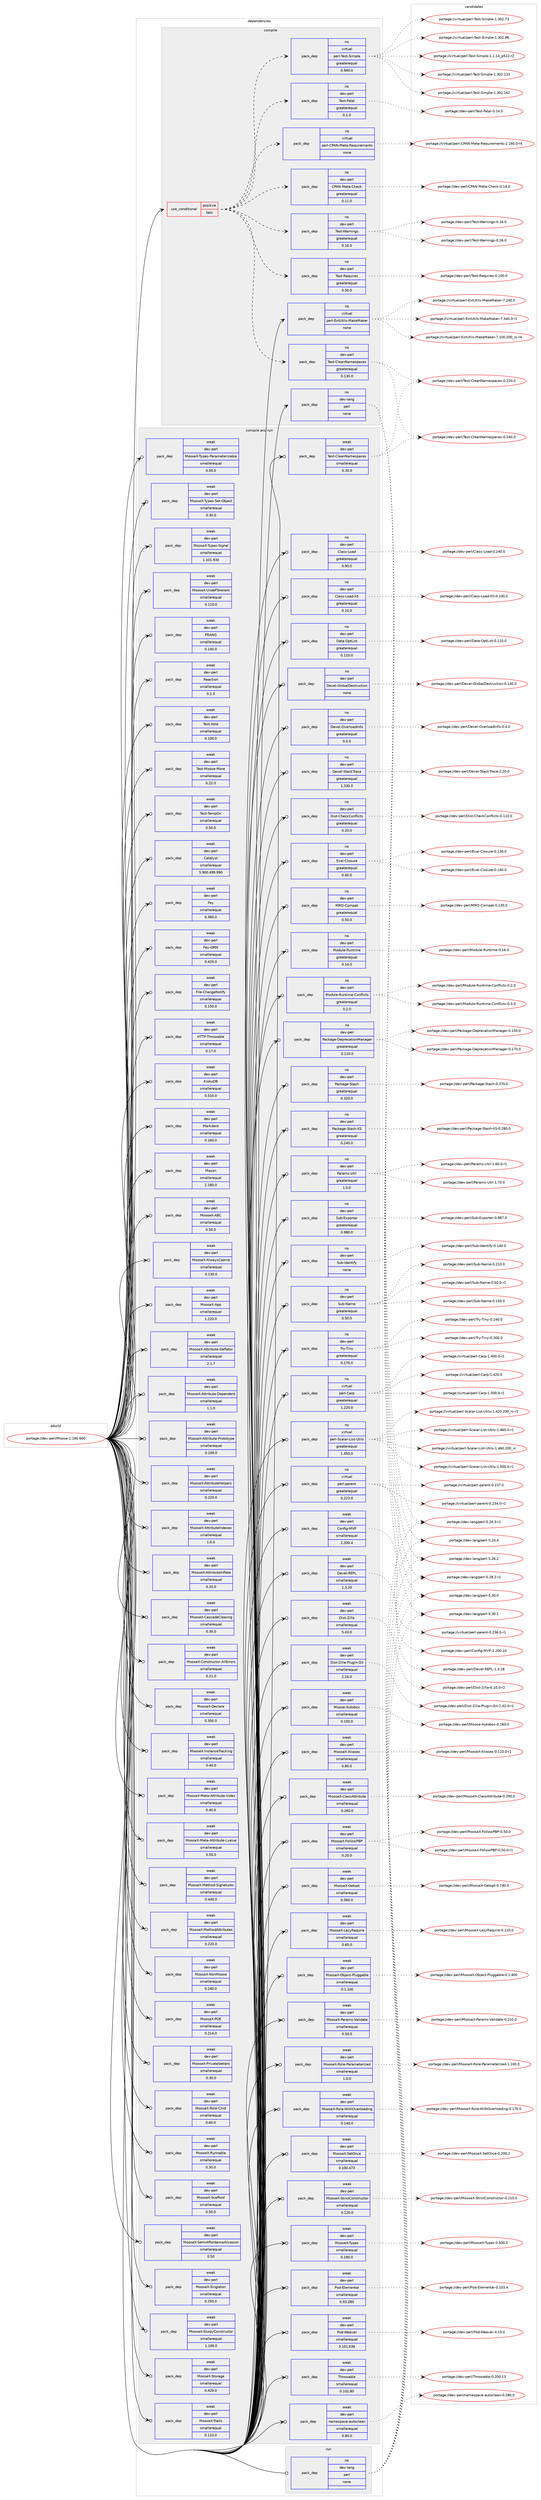 digraph prolog {

# *************
# Graph options
# *************

newrank=true;
concentrate=true;
compound=true;
graph [rankdir=LR,fontname=Helvetica,fontsize=10,ranksep=1.5];#, ranksep=2.5, nodesep=0.2];
edge  [arrowhead=vee];
node  [fontname=Helvetica,fontsize=10];

# **********
# The ebuild
# **********

subgraph cluster_leftcol {
color=gray;
rank=same;
label=<<i>ebuild</i>>;
id [label="portage://dev-perl/Moose-2.180.600", color=red, width=4, href="../dev-perl/Moose-2.180.600.svg"];
}

# ****************
# The dependencies
# ****************

subgraph cluster_midcol {
color=gray;
label=<<i>dependencies</i>>;
subgraph cluster_compile {
fillcolor="#eeeeee";
style=filled;
label=<<i>compile</i>>;
subgraph cond23304 {
dependency116764 [label=<<TABLE BORDER="0" CELLBORDER="1" CELLSPACING="0" CELLPADDING="4"><TR><TD ROWSPAN="3" CELLPADDING="10">use_conditional</TD></TR><TR><TD>positive</TD></TR><TR><TD>test</TD></TR></TABLE>>, shape=none, color=red];
subgraph pack90277 {
dependency116765 [label=<<TABLE BORDER="0" CELLBORDER="1" CELLSPACING="0" CELLPADDING="4" WIDTH="220"><TR><TD ROWSPAN="6" CELLPADDING="30">pack_dep</TD></TR><TR><TD WIDTH="110">no</TD></TR><TR><TD>dev-perl</TD></TR><TR><TD>CPAN-Meta-Check</TD></TR><TR><TD>greaterequal</TD></TR><TR><TD>0.11.0</TD></TR></TABLE>>, shape=none, color=blue];
}
dependency116764:e -> dependency116765:w [weight=20,style="dashed",arrowhead="vee"];
subgraph pack90278 {
dependency116766 [label=<<TABLE BORDER="0" CELLBORDER="1" CELLSPACING="0" CELLPADDING="4" WIDTH="220"><TR><TD ROWSPAN="6" CELLPADDING="30">pack_dep</TD></TR><TR><TD WIDTH="110">no</TD></TR><TR><TD>virtual</TD></TR><TR><TD>perl-CPAN-Meta-Requirements</TD></TR><TR><TD>none</TD></TR><TR><TD></TD></TR></TABLE>>, shape=none, color=blue];
}
dependency116764:e -> dependency116766:w [weight=20,style="dashed",arrowhead="vee"];
subgraph pack90279 {
dependency116767 [label=<<TABLE BORDER="0" CELLBORDER="1" CELLSPACING="0" CELLPADDING="4" WIDTH="220"><TR><TD ROWSPAN="6" CELLPADDING="30">pack_dep</TD></TR><TR><TD WIDTH="110">no</TD></TR><TR><TD>dev-perl</TD></TR><TR><TD>Test-CleanNamespaces</TD></TR><TR><TD>greaterequal</TD></TR><TR><TD>0.130.0</TD></TR></TABLE>>, shape=none, color=blue];
}
dependency116764:e -> dependency116767:w [weight=20,style="dashed",arrowhead="vee"];
subgraph pack90280 {
dependency116768 [label=<<TABLE BORDER="0" CELLBORDER="1" CELLSPACING="0" CELLPADDING="4" WIDTH="220"><TR><TD ROWSPAN="6" CELLPADDING="30">pack_dep</TD></TR><TR><TD WIDTH="110">no</TD></TR><TR><TD>dev-perl</TD></TR><TR><TD>Test-Fatal</TD></TR><TR><TD>greaterequal</TD></TR><TR><TD>0.1.0</TD></TR></TABLE>>, shape=none, color=blue];
}
dependency116764:e -> dependency116768:w [weight=20,style="dashed",arrowhead="vee"];
subgraph pack90281 {
dependency116769 [label=<<TABLE BORDER="0" CELLBORDER="1" CELLSPACING="0" CELLPADDING="4" WIDTH="220"><TR><TD ROWSPAN="6" CELLPADDING="30">pack_dep</TD></TR><TR><TD WIDTH="110">no</TD></TR><TR><TD>virtual</TD></TR><TR><TD>perl-Test-Simple</TD></TR><TR><TD>greaterequal</TD></TR><TR><TD>0.940.0</TD></TR></TABLE>>, shape=none, color=blue];
}
dependency116764:e -> dependency116769:w [weight=20,style="dashed",arrowhead="vee"];
subgraph pack90282 {
dependency116770 [label=<<TABLE BORDER="0" CELLBORDER="1" CELLSPACING="0" CELLPADDING="4" WIDTH="220"><TR><TD ROWSPAN="6" CELLPADDING="30">pack_dep</TD></TR><TR><TD WIDTH="110">no</TD></TR><TR><TD>dev-perl</TD></TR><TR><TD>Test-Requires</TD></TR><TR><TD>greaterequal</TD></TR><TR><TD>0.50.0</TD></TR></TABLE>>, shape=none, color=blue];
}
dependency116764:e -> dependency116770:w [weight=20,style="dashed",arrowhead="vee"];
subgraph pack90283 {
dependency116771 [label=<<TABLE BORDER="0" CELLBORDER="1" CELLSPACING="0" CELLPADDING="4" WIDTH="220"><TR><TD ROWSPAN="6" CELLPADDING="30">pack_dep</TD></TR><TR><TD WIDTH="110">no</TD></TR><TR><TD>dev-perl</TD></TR><TR><TD>Test-Warnings</TD></TR><TR><TD>greaterequal</TD></TR><TR><TD>0.16.0</TD></TR></TABLE>>, shape=none, color=blue];
}
dependency116764:e -> dependency116771:w [weight=20,style="dashed",arrowhead="vee"];
}
id:e -> dependency116764:w [weight=20,style="solid",arrowhead="vee"];
subgraph pack90284 {
dependency116772 [label=<<TABLE BORDER="0" CELLBORDER="1" CELLSPACING="0" CELLPADDING="4" WIDTH="220"><TR><TD ROWSPAN="6" CELLPADDING="30">pack_dep</TD></TR><TR><TD WIDTH="110">no</TD></TR><TR><TD>dev-lang</TD></TR><TR><TD>perl</TD></TR><TR><TD>none</TD></TR><TR><TD></TD></TR></TABLE>>, shape=none, color=blue];
}
id:e -> dependency116772:w [weight=20,style="solid",arrowhead="vee"];
subgraph pack90285 {
dependency116773 [label=<<TABLE BORDER="0" CELLBORDER="1" CELLSPACING="0" CELLPADDING="4" WIDTH="220"><TR><TD ROWSPAN="6" CELLPADDING="30">pack_dep</TD></TR><TR><TD WIDTH="110">no</TD></TR><TR><TD>virtual</TD></TR><TR><TD>perl-ExtUtils-MakeMaker</TD></TR><TR><TD>none</TD></TR><TR><TD></TD></TR></TABLE>>, shape=none, color=blue];
}
id:e -> dependency116773:w [weight=20,style="solid",arrowhead="vee"];
}
subgraph cluster_compileandrun {
fillcolor="#eeeeee";
style=filled;
label=<<i>compile and run</i>>;
subgraph pack90286 {
dependency116774 [label=<<TABLE BORDER="0" CELLBORDER="1" CELLSPACING="0" CELLPADDING="4" WIDTH="220"><TR><TD ROWSPAN="6" CELLPADDING="30">pack_dep</TD></TR><TR><TD WIDTH="110">no</TD></TR><TR><TD>dev-perl</TD></TR><TR><TD>Class-Load</TD></TR><TR><TD>greaterequal</TD></TR><TR><TD>0.90.0</TD></TR></TABLE>>, shape=none, color=blue];
}
id:e -> dependency116774:w [weight=20,style="solid",arrowhead="odotvee"];
subgraph pack90287 {
dependency116775 [label=<<TABLE BORDER="0" CELLBORDER="1" CELLSPACING="0" CELLPADDING="4" WIDTH="220"><TR><TD ROWSPAN="6" CELLPADDING="30">pack_dep</TD></TR><TR><TD WIDTH="110">no</TD></TR><TR><TD>dev-perl</TD></TR><TR><TD>Class-Load-XS</TD></TR><TR><TD>greaterequal</TD></TR><TR><TD>0.10.0</TD></TR></TABLE>>, shape=none, color=blue];
}
id:e -> dependency116775:w [weight=20,style="solid",arrowhead="odotvee"];
subgraph pack90288 {
dependency116776 [label=<<TABLE BORDER="0" CELLBORDER="1" CELLSPACING="0" CELLPADDING="4" WIDTH="220"><TR><TD ROWSPAN="6" CELLPADDING="30">pack_dep</TD></TR><TR><TD WIDTH="110">no</TD></TR><TR><TD>dev-perl</TD></TR><TR><TD>Data-OptList</TD></TR><TR><TD>greaterequal</TD></TR><TR><TD>0.110.0</TD></TR></TABLE>>, shape=none, color=blue];
}
id:e -> dependency116776:w [weight=20,style="solid",arrowhead="odotvee"];
subgraph pack90289 {
dependency116777 [label=<<TABLE BORDER="0" CELLBORDER="1" CELLSPACING="0" CELLPADDING="4" WIDTH="220"><TR><TD ROWSPAN="6" CELLPADDING="30">pack_dep</TD></TR><TR><TD WIDTH="110">no</TD></TR><TR><TD>dev-perl</TD></TR><TR><TD>Devel-GlobalDestruction</TD></TR><TR><TD>none</TD></TR><TR><TD></TD></TR></TABLE>>, shape=none, color=blue];
}
id:e -> dependency116777:w [weight=20,style="solid",arrowhead="odotvee"];
subgraph pack90290 {
dependency116778 [label=<<TABLE BORDER="0" CELLBORDER="1" CELLSPACING="0" CELLPADDING="4" WIDTH="220"><TR><TD ROWSPAN="6" CELLPADDING="30">pack_dep</TD></TR><TR><TD WIDTH="110">no</TD></TR><TR><TD>dev-perl</TD></TR><TR><TD>Devel-OverloadInfo</TD></TR><TR><TD>greaterequal</TD></TR><TR><TD>0.4.0</TD></TR></TABLE>>, shape=none, color=blue];
}
id:e -> dependency116778:w [weight=20,style="solid",arrowhead="odotvee"];
subgraph pack90291 {
dependency116779 [label=<<TABLE BORDER="0" CELLBORDER="1" CELLSPACING="0" CELLPADDING="4" WIDTH="220"><TR><TD ROWSPAN="6" CELLPADDING="30">pack_dep</TD></TR><TR><TD WIDTH="110">no</TD></TR><TR><TD>dev-perl</TD></TR><TR><TD>Devel-StackTrace</TD></TR><TR><TD>greaterequal</TD></TR><TR><TD>1.330.0</TD></TR></TABLE>>, shape=none, color=blue];
}
id:e -> dependency116779:w [weight=20,style="solid",arrowhead="odotvee"];
subgraph pack90292 {
dependency116780 [label=<<TABLE BORDER="0" CELLBORDER="1" CELLSPACING="0" CELLPADDING="4" WIDTH="220"><TR><TD ROWSPAN="6" CELLPADDING="30">pack_dep</TD></TR><TR><TD WIDTH="110">no</TD></TR><TR><TD>dev-perl</TD></TR><TR><TD>Dist-CheckConflicts</TD></TR><TR><TD>greaterequal</TD></TR><TR><TD>0.20.0</TD></TR></TABLE>>, shape=none, color=blue];
}
id:e -> dependency116780:w [weight=20,style="solid",arrowhead="odotvee"];
subgraph pack90293 {
dependency116781 [label=<<TABLE BORDER="0" CELLBORDER="1" CELLSPACING="0" CELLPADDING="4" WIDTH="220"><TR><TD ROWSPAN="6" CELLPADDING="30">pack_dep</TD></TR><TR><TD WIDTH="110">no</TD></TR><TR><TD>dev-perl</TD></TR><TR><TD>Eval-Closure</TD></TR><TR><TD>greaterequal</TD></TR><TR><TD>0.40.0</TD></TR></TABLE>>, shape=none, color=blue];
}
id:e -> dependency116781:w [weight=20,style="solid",arrowhead="odotvee"];
subgraph pack90294 {
dependency116782 [label=<<TABLE BORDER="0" CELLBORDER="1" CELLSPACING="0" CELLPADDING="4" WIDTH="220"><TR><TD ROWSPAN="6" CELLPADDING="30">pack_dep</TD></TR><TR><TD WIDTH="110">no</TD></TR><TR><TD>dev-perl</TD></TR><TR><TD>MRO-Compat</TD></TR><TR><TD>greaterequal</TD></TR><TR><TD>0.50.0</TD></TR></TABLE>>, shape=none, color=blue];
}
id:e -> dependency116782:w [weight=20,style="solid",arrowhead="odotvee"];
subgraph pack90295 {
dependency116783 [label=<<TABLE BORDER="0" CELLBORDER="1" CELLSPACING="0" CELLPADDING="4" WIDTH="220"><TR><TD ROWSPAN="6" CELLPADDING="30">pack_dep</TD></TR><TR><TD WIDTH="110">no</TD></TR><TR><TD>dev-perl</TD></TR><TR><TD>Module-Runtime</TD></TR><TR><TD>greaterequal</TD></TR><TR><TD>0.14.0</TD></TR></TABLE>>, shape=none, color=blue];
}
id:e -> dependency116783:w [weight=20,style="solid",arrowhead="odotvee"];
subgraph pack90296 {
dependency116784 [label=<<TABLE BORDER="0" CELLBORDER="1" CELLSPACING="0" CELLPADDING="4" WIDTH="220"><TR><TD ROWSPAN="6" CELLPADDING="30">pack_dep</TD></TR><TR><TD WIDTH="110">no</TD></TR><TR><TD>dev-perl</TD></TR><TR><TD>Module-Runtime-Conflicts</TD></TR><TR><TD>greaterequal</TD></TR><TR><TD>0.2.0</TD></TR></TABLE>>, shape=none, color=blue];
}
id:e -> dependency116784:w [weight=20,style="solid",arrowhead="odotvee"];
subgraph pack90297 {
dependency116785 [label=<<TABLE BORDER="0" CELLBORDER="1" CELLSPACING="0" CELLPADDING="4" WIDTH="220"><TR><TD ROWSPAN="6" CELLPADDING="30">pack_dep</TD></TR><TR><TD WIDTH="110">no</TD></TR><TR><TD>dev-perl</TD></TR><TR><TD>Package-DeprecationManager</TD></TR><TR><TD>greaterequal</TD></TR><TR><TD>0.110.0</TD></TR></TABLE>>, shape=none, color=blue];
}
id:e -> dependency116785:w [weight=20,style="solid",arrowhead="odotvee"];
subgraph pack90298 {
dependency116786 [label=<<TABLE BORDER="0" CELLBORDER="1" CELLSPACING="0" CELLPADDING="4" WIDTH="220"><TR><TD ROWSPAN="6" CELLPADDING="30">pack_dep</TD></TR><TR><TD WIDTH="110">no</TD></TR><TR><TD>dev-perl</TD></TR><TR><TD>Package-Stash</TD></TR><TR><TD>greaterequal</TD></TR><TR><TD>0.320.0</TD></TR></TABLE>>, shape=none, color=blue];
}
id:e -> dependency116786:w [weight=20,style="solid",arrowhead="odotvee"];
subgraph pack90299 {
dependency116787 [label=<<TABLE BORDER="0" CELLBORDER="1" CELLSPACING="0" CELLPADDING="4" WIDTH="220"><TR><TD ROWSPAN="6" CELLPADDING="30">pack_dep</TD></TR><TR><TD WIDTH="110">no</TD></TR><TR><TD>dev-perl</TD></TR><TR><TD>Package-Stash-XS</TD></TR><TR><TD>greaterequal</TD></TR><TR><TD>0.240.0</TD></TR></TABLE>>, shape=none, color=blue];
}
id:e -> dependency116787:w [weight=20,style="solid",arrowhead="odotvee"];
subgraph pack90300 {
dependency116788 [label=<<TABLE BORDER="0" CELLBORDER="1" CELLSPACING="0" CELLPADDING="4" WIDTH="220"><TR><TD ROWSPAN="6" CELLPADDING="30">pack_dep</TD></TR><TR><TD WIDTH="110">no</TD></TR><TR><TD>dev-perl</TD></TR><TR><TD>Params-Util</TD></TR><TR><TD>greaterequal</TD></TR><TR><TD>1.0.0</TD></TR></TABLE>>, shape=none, color=blue];
}
id:e -> dependency116788:w [weight=20,style="solid",arrowhead="odotvee"];
subgraph pack90301 {
dependency116789 [label=<<TABLE BORDER="0" CELLBORDER="1" CELLSPACING="0" CELLPADDING="4" WIDTH="220"><TR><TD ROWSPAN="6" CELLPADDING="30">pack_dep</TD></TR><TR><TD WIDTH="110">no</TD></TR><TR><TD>dev-perl</TD></TR><TR><TD>Sub-Exporter</TD></TR><TR><TD>greaterequal</TD></TR><TR><TD>0.980.0</TD></TR></TABLE>>, shape=none, color=blue];
}
id:e -> dependency116789:w [weight=20,style="solid",arrowhead="odotvee"];
subgraph pack90302 {
dependency116790 [label=<<TABLE BORDER="0" CELLBORDER="1" CELLSPACING="0" CELLPADDING="4" WIDTH="220"><TR><TD ROWSPAN="6" CELLPADDING="30">pack_dep</TD></TR><TR><TD WIDTH="110">no</TD></TR><TR><TD>dev-perl</TD></TR><TR><TD>Sub-Identify</TD></TR><TR><TD>none</TD></TR><TR><TD></TD></TR></TABLE>>, shape=none, color=blue];
}
id:e -> dependency116790:w [weight=20,style="solid",arrowhead="odotvee"];
subgraph pack90303 {
dependency116791 [label=<<TABLE BORDER="0" CELLBORDER="1" CELLSPACING="0" CELLPADDING="4" WIDTH="220"><TR><TD ROWSPAN="6" CELLPADDING="30">pack_dep</TD></TR><TR><TD WIDTH="110">no</TD></TR><TR><TD>dev-perl</TD></TR><TR><TD>Sub-Name</TD></TR><TR><TD>greaterequal</TD></TR><TR><TD>0.50.0</TD></TR></TABLE>>, shape=none, color=blue];
}
id:e -> dependency116791:w [weight=20,style="solid",arrowhead="odotvee"];
subgraph pack90304 {
dependency116792 [label=<<TABLE BORDER="0" CELLBORDER="1" CELLSPACING="0" CELLPADDING="4" WIDTH="220"><TR><TD ROWSPAN="6" CELLPADDING="30">pack_dep</TD></TR><TR><TD WIDTH="110">no</TD></TR><TR><TD>dev-perl</TD></TR><TR><TD>Try-Tiny</TD></TR><TR><TD>greaterequal</TD></TR><TR><TD>0.170.0</TD></TR></TABLE>>, shape=none, color=blue];
}
id:e -> dependency116792:w [weight=20,style="solid",arrowhead="odotvee"];
subgraph pack90305 {
dependency116793 [label=<<TABLE BORDER="0" CELLBORDER="1" CELLSPACING="0" CELLPADDING="4" WIDTH="220"><TR><TD ROWSPAN="6" CELLPADDING="30">pack_dep</TD></TR><TR><TD WIDTH="110">no</TD></TR><TR><TD>virtual</TD></TR><TR><TD>perl-Carp</TD></TR><TR><TD>greaterequal</TD></TR><TR><TD>1.220.0</TD></TR></TABLE>>, shape=none, color=blue];
}
id:e -> dependency116793:w [weight=20,style="solid",arrowhead="odotvee"];
subgraph pack90306 {
dependency116794 [label=<<TABLE BORDER="0" CELLBORDER="1" CELLSPACING="0" CELLPADDING="4" WIDTH="220"><TR><TD ROWSPAN="6" CELLPADDING="30">pack_dep</TD></TR><TR><TD WIDTH="110">no</TD></TR><TR><TD>virtual</TD></TR><TR><TD>perl-Scalar-List-Utils</TD></TR><TR><TD>greaterequal</TD></TR><TR><TD>1.450.0</TD></TR></TABLE>>, shape=none, color=blue];
}
id:e -> dependency116794:w [weight=20,style="solid",arrowhead="odotvee"];
subgraph pack90307 {
dependency116795 [label=<<TABLE BORDER="0" CELLBORDER="1" CELLSPACING="0" CELLPADDING="4" WIDTH="220"><TR><TD ROWSPAN="6" CELLPADDING="30">pack_dep</TD></TR><TR><TD WIDTH="110">no</TD></TR><TR><TD>virtual</TD></TR><TR><TD>perl-parent</TD></TR><TR><TD>greaterequal</TD></TR><TR><TD>0.223.0</TD></TR></TABLE>>, shape=none, color=blue];
}
id:e -> dependency116795:w [weight=20,style="solid",arrowhead="odotvee"];
subgraph pack90308 {
dependency116796 [label=<<TABLE BORDER="0" CELLBORDER="1" CELLSPACING="0" CELLPADDING="4" WIDTH="220"><TR><TD ROWSPAN="6" CELLPADDING="30">pack_dep</TD></TR><TR><TD WIDTH="110">weak</TD></TR><TR><TD>dev-perl</TD></TR><TR><TD>Catalyst</TD></TR><TR><TD>smallerequal</TD></TR><TR><TD>5.900.499.990</TD></TR></TABLE>>, shape=none, color=blue];
}
id:e -> dependency116796:w [weight=20,style="solid",arrowhead="odotvee"];
subgraph pack90309 {
dependency116797 [label=<<TABLE BORDER="0" CELLBORDER="1" CELLSPACING="0" CELLPADDING="4" WIDTH="220"><TR><TD ROWSPAN="6" CELLPADDING="30">pack_dep</TD></TR><TR><TD WIDTH="110">weak</TD></TR><TR><TD>dev-perl</TD></TR><TR><TD>Config-MVP</TD></TR><TR><TD>smallerequal</TD></TR><TR><TD>2.200.4</TD></TR></TABLE>>, shape=none, color=blue];
}
id:e -> dependency116797:w [weight=20,style="solid",arrowhead="odotvee"];
subgraph pack90310 {
dependency116798 [label=<<TABLE BORDER="0" CELLBORDER="1" CELLSPACING="0" CELLPADDING="4" WIDTH="220"><TR><TD ROWSPAN="6" CELLPADDING="30">pack_dep</TD></TR><TR><TD WIDTH="110">weak</TD></TR><TR><TD>dev-perl</TD></TR><TR><TD>Devel-REPL</TD></TR><TR><TD>smallerequal</TD></TR><TR><TD>1.3.20</TD></TR></TABLE>>, shape=none, color=blue];
}
id:e -> dependency116798:w [weight=20,style="solid",arrowhead="odotvee"];
subgraph pack90311 {
dependency116799 [label=<<TABLE BORDER="0" CELLBORDER="1" CELLSPACING="0" CELLPADDING="4" WIDTH="220"><TR><TD ROWSPAN="6" CELLPADDING="30">pack_dep</TD></TR><TR><TD WIDTH="110">weak</TD></TR><TR><TD>dev-perl</TD></TR><TR><TD>Dist-Zilla</TD></TR><TR><TD>smallerequal</TD></TR><TR><TD>5.43.0</TD></TR></TABLE>>, shape=none, color=blue];
}
id:e -> dependency116799:w [weight=20,style="solid",arrowhead="odotvee"];
subgraph pack90312 {
dependency116800 [label=<<TABLE BORDER="0" CELLBORDER="1" CELLSPACING="0" CELLPADDING="4" WIDTH="220"><TR><TD ROWSPAN="6" CELLPADDING="30">pack_dep</TD></TR><TR><TD WIDTH="110">weak</TD></TR><TR><TD>dev-perl</TD></TR><TR><TD>Dist-Zilla-Plugin-Git</TD></TR><TR><TD>smallerequal</TD></TR><TR><TD>2.16.0</TD></TR></TABLE>>, shape=none, color=blue];
}
id:e -> dependency116800:w [weight=20,style="solid",arrowhead="odotvee"];
subgraph pack90313 {
dependency116801 [label=<<TABLE BORDER="0" CELLBORDER="1" CELLSPACING="0" CELLPADDING="4" WIDTH="220"><TR><TD ROWSPAN="6" CELLPADDING="30">pack_dep</TD></TR><TR><TD WIDTH="110">weak</TD></TR><TR><TD>dev-perl</TD></TR><TR><TD>Fey</TD></TR><TR><TD>smallerequal</TD></TR><TR><TD>0.360.0</TD></TR></TABLE>>, shape=none, color=blue];
}
id:e -> dependency116801:w [weight=20,style="solid",arrowhead="odotvee"];
subgraph pack90314 {
dependency116802 [label=<<TABLE BORDER="0" CELLBORDER="1" CELLSPACING="0" CELLPADDING="4" WIDTH="220"><TR><TD ROWSPAN="6" CELLPADDING="30">pack_dep</TD></TR><TR><TD WIDTH="110">weak</TD></TR><TR><TD>dev-perl</TD></TR><TR><TD>Fey-ORM</TD></TR><TR><TD>smallerequal</TD></TR><TR><TD>0.420.0</TD></TR></TABLE>>, shape=none, color=blue];
}
id:e -> dependency116802:w [weight=20,style="solid",arrowhead="odotvee"];
subgraph pack90315 {
dependency116803 [label=<<TABLE BORDER="0" CELLBORDER="1" CELLSPACING="0" CELLPADDING="4" WIDTH="220"><TR><TD ROWSPAN="6" CELLPADDING="30">pack_dep</TD></TR><TR><TD WIDTH="110">weak</TD></TR><TR><TD>dev-perl</TD></TR><TR><TD>File-ChangeNotify</TD></TR><TR><TD>smallerequal</TD></TR><TR><TD>0.150.0</TD></TR></TABLE>>, shape=none, color=blue];
}
id:e -> dependency116803:w [weight=20,style="solid",arrowhead="odotvee"];
subgraph pack90316 {
dependency116804 [label=<<TABLE BORDER="0" CELLBORDER="1" CELLSPACING="0" CELLPADDING="4" WIDTH="220"><TR><TD ROWSPAN="6" CELLPADDING="30">pack_dep</TD></TR><TR><TD WIDTH="110">weak</TD></TR><TR><TD>dev-perl</TD></TR><TR><TD>HTTP-Throwable</TD></TR><TR><TD>smallerequal</TD></TR><TR><TD>0.17.0</TD></TR></TABLE>>, shape=none, color=blue];
}
id:e -> dependency116804:w [weight=20,style="solid",arrowhead="odotvee"];
subgraph pack90317 {
dependency116805 [label=<<TABLE BORDER="0" CELLBORDER="1" CELLSPACING="0" CELLPADDING="4" WIDTH="220"><TR><TD ROWSPAN="6" CELLPADDING="30">pack_dep</TD></TR><TR><TD WIDTH="110">weak</TD></TR><TR><TD>dev-perl</TD></TR><TR><TD>KiokuDB</TD></TR><TR><TD>smallerequal</TD></TR><TR><TD>0.510.0</TD></TR></TABLE>>, shape=none, color=blue];
}
id:e -> dependency116805:w [weight=20,style="solid",arrowhead="odotvee"];
subgraph pack90318 {
dependency116806 [label=<<TABLE BORDER="0" CELLBORDER="1" CELLSPACING="0" CELLPADDING="4" WIDTH="220"><TR><TD ROWSPAN="6" CELLPADDING="30">pack_dep</TD></TR><TR><TD WIDTH="110">weak</TD></TR><TR><TD>dev-perl</TD></TR><TR><TD>Markdent</TD></TR><TR><TD>smallerequal</TD></TR><TR><TD>0.160.0</TD></TR></TABLE>>, shape=none, color=blue];
}
id:e -> dependency116806:w [weight=20,style="solid",arrowhead="odotvee"];
subgraph pack90319 {
dependency116807 [label=<<TABLE BORDER="0" CELLBORDER="1" CELLSPACING="0" CELLPADDING="4" WIDTH="220"><TR><TD ROWSPAN="6" CELLPADDING="30">pack_dep</TD></TR><TR><TD WIDTH="110">weak</TD></TR><TR><TD>dev-perl</TD></TR><TR><TD>Mason</TD></TR><TR><TD>smallerequal</TD></TR><TR><TD>2.180.0</TD></TR></TABLE>>, shape=none, color=blue];
}
id:e -> dependency116807:w [weight=20,style="solid",arrowhead="odotvee"];
subgraph pack90320 {
dependency116808 [label=<<TABLE BORDER="0" CELLBORDER="1" CELLSPACING="0" CELLPADDING="4" WIDTH="220"><TR><TD ROWSPAN="6" CELLPADDING="30">pack_dep</TD></TR><TR><TD WIDTH="110">weak</TD></TR><TR><TD>dev-perl</TD></TR><TR><TD>Moose-Autobox</TD></TR><TR><TD>smallerequal</TD></TR><TR><TD>0.150.0</TD></TR></TABLE>>, shape=none, color=blue];
}
id:e -> dependency116808:w [weight=20,style="solid",arrowhead="odotvee"];
subgraph pack90321 {
dependency116809 [label=<<TABLE BORDER="0" CELLBORDER="1" CELLSPACING="0" CELLPADDING="4" WIDTH="220"><TR><TD ROWSPAN="6" CELLPADDING="30">pack_dep</TD></TR><TR><TD WIDTH="110">weak</TD></TR><TR><TD>dev-perl</TD></TR><TR><TD>MooseX-ABC</TD></TR><TR><TD>smallerequal</TD></TR><TR><TD>0.50.0</TD></TR></TABLE>>, shape=none, color=blue];
}
id:e -> dependency116809:w [weight=20,style="solid",arrowhead="odotvee"];
subgraph pack90322 {
dependency116810 [label=<<TABLE BORDER="0" CELLBORDER="1" CELLSPACING="0" CELLPADDING="4" WIDTH="220"><TR><TD ROWSPAN="6" CELLPADDING="30">pack_dep</TD></TR><TR><TD WIDTH="110">weak</TD></TR><TR><TD>dev-perl</TD></TR><TR><TD>MooseX-Aliases</TD></TR><TR><TD>smallerequal</TD></TR><TR><TD>0.80.0</TD></TR></TABLE>>, shape=none, color=blue];
}
id:e -> dependency116810:w [weight=20,style="solid",arrowhead="odotvee"];
subgraph pack90323 {
dependency116811 [label=<<TABLE BORDER="0" CELLBORDER="1" CELLSPACING="0" CELLPADDING="4" WIDTH="220"><TR><TD ROWSPAN="6" CELLPADDING="30">pack_dep</TD></TR><TR><TD WIDTH="110">weak</TD></TR><TR><TD>dev-perl</TD></TR><TR><TD>MooseX-AlwaysCoerce</TD></TR><TR><TD>smallerequal</TD></TR><TR><TD>0.130.0</TD></TR></TABLE>>, shape=none, color=blue];
}
id:e -> dependency116811:w [weight=20,style="solid",arrowhead="odotvee"];
subgraph pack90324 {
dependency116812 [label=<<TABLE BORDER="0" CELLBORDER="1" CELLSPACING="0" CELLPADDING="4" WIDTH="220"><TR><TD ROWSPAN="6" CELLPADDING="30">pack_dep</TD></TR><TR><TD WIDTH="110">weak</TD></TR><TR><TD>dev-perl</TD></TR><TR><TD>MooseX-App</TD></TR><TR><TD>smallerequal</TD></TR><TR><TD>1.220.0</TD></TR></TABLE>>, shape=none, color=blue];
}
id:e -> dependency116812:w [weight=20,style="solid",arrowhead="odotvee"];
subgraph pack90325 {
dependency116813 [label=<<TABLE BORDER="0" CELLBORDER="1" CELLSPACING="0" CELLPADDING="4" WIDTH="220"><TR><TD ROWSPAN="6" CELLPADDING="30">pack_dep</TD></TR><TR><TD WIDTH="110">weak</TD></TR><TR><TD>dev-perl</TD></TR><TR><TD>MooseX-Attribute-Deflator</TD></TR><TR><TD>smallerequal</TD></TR><TR><TD>2.1.7</TD></TR></TABLE>>, shape=none, color=blue];
}
id:e -> dependency116813:w [weight=20,style="solid",arrowhead="odotvee"];
subgraph pack90326 {
dependency116814 [label=<<TABLE BORDER="0" CELLBORDER="1" CELLSPACING="0" CELLPADDING="4" WIDTH="220"><TR><TD ROWSPAN="6" CELLPADDING="30">pack_dep</TD></TR><TR><TD WIDTH="110">weak</TD></TR><TR><TD>dev-perl</TD></TR><TR><TD>MooseX-Attribute-Dependent</TD></TR><TR><TD>smallerequal</TD></TR><TR><TD>1.1.0</TD></TR></TABLE>>, shape=none, color=blue];
}
id:e -> dependency116814:w [weight=20,style="solid",arrowhead="odotvee"];
subgraph pack90327 {
dependency116815 [label=<<TABLE BORDER="0" CELLBORDER="1" CELLSPACING="0" CELLPADDING="4" WIDTH="220"><TR><TD ROWSPAN="6" CELLPADDING="30">pack_dep</TD></TR><TR><TD WIDTH="110">weak</TD></TR><TR><TD>dev-perl</TD></TR><TR><TD>MooseX-Attribute-Prototype</TD></TR><TR><TD>smallerequal</TD></TR><TR><TD>0.100.0</TD></TR></TABLE>>, shape=none, color=blue];
}
id:e -> dependency116815:w [weight=20,style="solid",arrowhead="odotvee"];
subgraph pack90328 {
dependency116816 [label=<<TABLE BORDER="0" CELLBORDER="1" CELLSPACING="0" CELLPADDING="4" WIDTH="220"><TR><TD ROWSPAN="6" CELLPADDING="30">pack_dep</TD></TR><TR><TD WIDTH="110">weak</TD></TR><TR><TD>dev-perl</TD></TR><TR><TD>MooseX-AttributeHelpers</TD></TR><TR><TD>smallerequal</TD></TR><TR><TD>0.220.0</TD></TR></TABLE>>, shape=none, color=blue];
}
id:e -> dependency116816:w [weight=20,style="solid",arrowhead="odotvee"];
subgraph pack90329 {
dependency116817 [label=<<TABLE BORDER="0" CELLBORDER="1" CELLSPACING="0" CELLPADDING="4" WIDTH="220"><TR><TD ROWSPAN="6" CELLPADDING="30">pack_dep</TD></TR><TR><TD WIDTH="110">weak</TD></TR><TR><TD>dev-perl</TD></TR><TR><TD>MooseX-AttributeIndexes</TD></TR><TR><TD>smallerequal</TD></TR><TR><TD>1.0.0</TD></TR></TABLE>>, shape=none, color=blue];
}
id:e -> dependency116817:w [weight=20,style="solid",arrowhead="odotvee"];
subgraph pack90330 {
dependency116818 [label=<<TABLE BORDER="0" CELLBORDER="1" CELLSPACING="0" CELLPADDING="4" WIDTH="220"><TR><TD ROWSPAN="6" CELLPADDING="30">pack_dep</TD></TR><TR><TD WIDTH="110">weak</TD></TR><TR><TD>dev-perl</TD></TR><TR><TD>MooseX-AttributeInflate</TD></TR><TR><TD>smallerequal</TD></TR><TR><TD>0.20.0</TD></TR></TABLE>>, shape=none, color=blue];
}
id:e -> dependency116818:w [weight=20,style="solid",arrowhead="odotvee"];
subgraph pack90331 {
dependency116819 [label=<<TABLE BORDER="0" CELLBORDER="1" CELLSPACING="0" CELLPADDING="4" WIDTH="220"><TR><TD ROWSPAN="6" CELLPADDING="30">pack_dep</TD></TR><TR><TD WIDTH="110">weak</TD></TR><TR><TD>dev-perl</TD></TR><TR><TD>MooseX-CascadeClearing</TD></TR><TR><TD>smallerequal</TD></TR><TR><TD>0.30.0</TD></TR></TABLE>>, shape=none, color=blue];
}
id:e -> dependency116819:w [weight=20,style="solid",arrowhead="odotvee"];
subgraph pack90332 {
dependency116820 [label=<<TABLE BORDER="0" CELLBORDER="1" CELLSPACING="0" CELLPADDING="4" WIDTH="220"><TR><TD ROWSPAN="6" CELLPADDING="30">pack_dep</TD></TR><TR><TD WIDTH="110">weak</TD></TR><TR><TD>dev-perl</TD></TR><TR><TD>MooseX-ClassAttribute</TD></TR><TR><TD>smallerequal</TD></TR><TR><TD>0.260.0</TD></TR></TABLE>>, shape=none, color=blue];
}
id:e -> dependency116820:w [weight=20,style="solid",arrowhead="odotvee"];
subgraph pack90333 {
dependency116821 [label=<<TABLE BORDER="0" CELLBORDER="1" CELLSPACING="0" CELLPADDING="4" WIDTH="220"><TR><TD ROWSPAN="6" CELLPADDING="30">pack_dep</TD></TR><TR><TD WIDTH="110">weak</TD></TR><TR><TD>dev-perl</TD></TR><TR><TD>MooseX-Constructor-AllErrors</TD></TR><TR><TD>smallerequal</TD></TR><TR><TD>0.21.0</TD></TR></TABLE>>, shape=none, color=blue];
}
id:e -> dependency116821:w [weight=20,style="solid",arrowhead="odotvee"];
subgraph pack90334 {
dependency116822 [label=<<TABLE BORDER="0" CELLBORDER="1" CELLSPACING="0" CELLPADDING="4" WIDTH="220"><TR><TD ROWSPAN="6" CELLPADDING="30">pack_dep</TD></TR><TR><TD WIDTH="110">weak</TD></TR><TR><TD>dev-perl</TD></TR><TR><TD>MooseX-Declare</TD></TR><TR><TD>smallerequal</TD></TR><TR><TD>0.350.0</TD></TR></TABLE>>, shape=none, color=blue];
}
id:e -> dependency116822:w [weight=20,style="solid",arrowhead="odotvee"];
subgraph pack90335 {
dependency116823 [label=<<TABLE BORDER="0" CELLBORDER="1" CELLSPACING="0" CELLPADDING="4" WIDTH="220"><TR><TD ROWSPAN="6" CELLPADDING="30">pack_dep</TD></TR><TR><TD WIDTH="110">weak</TD></TR><TR><TD>dev-perl</TD></TR><TR><TD>MooseX-FollowPBP</TD></TR><TR><TD>smallerequal</TD></TR><TR><TD>0.20.0</TD></TR></TABLE>>, shape=none, color=blue];
}
id:e -> dependency116823:w [weight=20,style="solid",arrowhead="odotvee"];
subgraph pack90336 {
dependency116824 [label=<<TABLE BORDER="0" CELLBORDER="1" CELLSPACING="0" CELLPADDING="4" WIDTH="220"><TR><TD ROWSPAN="6" CELLPADDING="30">pack_dep</TD></TR><TR><TD WIDTH="110">weak</TD></TR><TR><TD>dev-perl</TD></TR><TR><TD>MooseX-Getopt</TD></TR><TR><TD>smallerequal</TD></TR><TR><TD>0.560.0</TD></TR></TABLE>>, shape=none, color=blue];
}
id:e -> dependency116824:w [weight=20,style="solid",arrowhead="odotvee"];
subgraph pack90337 {
dependency116825 [label=<<TABLE BORDER="0" CELLBORDER="1" CELLSPACING="0" CELLPADDING="4" WIDTH="220"><TR><TD ROWSPAN="6" CELLPADDING="30">pack_dep</TD></TR><TR><TD WIDTH="110">weak</TD></TR><TR><TD>dev-perl</TD></TR><TR><TD>MooseX-InstanceTracking</TD></TR><TR><TD>smallerequal</TD></TR><TR><TD>0.40.0</TD></TR></TABLE>>, shape=none, color=blue];
}
id:e -> dependency116825:w [weight=20,style="solid",arrowhead="odotvee"];
subgraph pack90338 {
dependency116826 [label=<<TABLE BORDER="0" CELLBORDER="1" CELLSPACING="0" CELLPADDING="4" WIDTH="220"><TR><TD ROWSPAN="6" CELLPADDING="30">pack_dep</TD></TR><TR><TD WIDTH="110">weak</TD></TR><TR><TD>dev-perl</TD></TR><TR><TD>MooseX-LazyRequire</TD></TR><TR><TD>smallerequal</TD></TR><TR><TD>0.60.0</TD></TR></TABLE>>, shape=none, color=blue];
}
id:e -> dependency116826:w [weight=20,style="solid",arrowhead="odotvee"];
subgraph pack90339 {
dependency116827 [label=<<TABLE BORDER="0" CELLBORDER="1" CELLSPACING="0" CELLPADDING="4" WIDTH="220"><TR><TD ROWSPAN="6" CELLPADDING="30">pack_dep</TD></TR><TR><TD WIDTH="110">weak</TD></TR><TR><TD>dev-perl</TD></TR><TR><TD>MooseX-Meta-Attribute-Index</TD></TR><TR><TD>smallerequal</TD></TR><TR><TD>0.40.0</TD></TR></TABLE>>, shape=none, color=blue];
}
id:e -> dependency116827:w [weight=20,style="solid",arrowhead="odotvee"];
subgraph pack90340 {
dependency116828 [label=<<TABLE BORDER="0" CELLBORDER="1" CELLSPACING="0" CELLPADDING="4" WIDTH="220"><TR><TD ROWSPAN="6" CELLPADDING="30">pack_dep</TD></TR><TR><TD WIDTH="110">weak</TD></TR><TR><TD>dev-perl</TD></TR><TR><TD>MooseX-Meta-Attribute-Lvalue</TD></TR><TR><TD>smallerequal</TD></TR><TR><TD>0.50.0</TD></TR></TABLE>>, shape=none, color=blue];
}
id:e -> dependency116828:w [weight=20,style="solid",arrowhead="odotvee"];
subgraph pack90341 {
dependency116829 [label=<<TABLE BORDER="0" CELLBORDER="1" CELLSPACING="0" CELLPADDING="4" WIDTH="220"><TR><TD ROWSPAN="6" CELLPADDING="30">pack_dep</TD></TR><TR><TD WIDTH="110">weak</TD></TR><TR><TD>dev-perl</TD></TR><TR><TD>MooseX-Method-Signatures</TD></TR><TR><TD>smallerequal</TD></TR><TR><TD>0.440.0</TD></TR></TABLE>>, shape=none, color=blue];
}
id:e -> dependency116829:w [weight=20,style="solid",arrowhead="odotvee"];
subgraph pack90342 {
dependency116830 [label=<<TABLE BORDER="0" CELLBORDER="1" CELLSPACING="0" CELLPADDING="4" WIDTH="220"><TR><TD ROWSPAN="6" CELLPADDING="30">pack_dep</TD></TR><TR><TD WIDTH="110">weak</TD></TR><TR><TD>dev-perl</TD></TR><TR><TD>MooseX-MethodAttributes</TD></TR><TR><TD>smallerequal</TD></TR><TR><TD>0.220.0</TD></TR></TABLE>>, shape=none, color=blue];
}
id:e -> dependency116830:w [weight=20,style="solid",arrowhead="odotvee"];
subgraph pack90343 {
dependency116831 [label=<<TABLE BORDER="0" CELLBORDER="1" CELLSPACING="0" CELLPADDING="4" WIDTH="220"><TR><TD ROWSPAN="6" CELLPADDING="30">pack_dep</TD></TR><TR><TD WIDTH="110">weak</TD></TR><TR><TD>dev-perl</TD></TR><TR><TD>MooseX-NonMoose</TD></TR><TR><TD>smallerequal</TD></TR><TR><TD>0.240.0</TD></TR></TABLE>>, shape=none, color=blue];
}
id:e -> dependency116831:w [weight=20,style="solid",arrowhead="odotvee"];
subgraph pack90344 {
dependency116832 [label=<<TABLE BORDER="0" CELLBORDER="1" CELLSPACING="0" CELLPADDING="4" WIDTH="220"><TR><TD ROWSPAN="6" CELLPADDING="30">pack_dep</TD></TR><TR><TD WIDTH="110">weak</TD></TR><TR><TD>dev-perl</TD></TR><TR><TD>MooseX-Object-Pluggable</TD></TR><TR><TD>smallerequal</TD></TR><TR><TD>0.1.100</TD></TR></TABLE>>, shape=none, color=blue];
}
id:e -> dependency116832:w [weight=20,style="solid",arrowhead="odotvee"];
subgraph pack90345 {
dependency116833 [label=<<TABLE BORDER="0" CELLBORDER="1" CELLSPACING="0" CELLPADDING="4" WIDTH="220"><TR><TD ROWSPAN="6" CELLPADDING="30">pack_dep</TD></TR><TR><TD WIDTH="110">weak</TD></TR><TR><TD>dev-perl</TD></TR><TR><TD>MooseX-POE</TD></TR><TR><TD>smallerequal</TD></TR><TR><TD>0.214.0</TD></TR></TABLE>>, shape=none, color=blue];
}
id:e -> dependency116833:w [weight=20,style="solid",arrowhead="odotvee"];
subgraph pack90346 {
dependency116834 [label=<<TABLE BORDER="0" CELLBORDER="1" CELLSPACING="0" CELLPADDING="4" WIDTH="220"><TR><TD ROWSPAN="6" CELLPADDING="30">pack_dep</TD></TR><TR><TD WIDTH="110">weak</TD></TR><TR><TD>dev-perl</TD></TR><TR><TD>MooseX-Params-Validate</TD></TR><TR><TD>smallerequal</TD></TR><TR><TD>0.50.0</TD></TR></TABLE>>, shape=none, color=blue];
}
id:e -> dependency116834:w [weight=20,style="solid",arrowhead="odotvee"];
subgraph pack90347 {
dependency116835 [label=<<TABLE BORDER="0" CELLBORDER="1" CELLSPACING="0" CELLPADDING="4" WIDTH="220"><TR><TD ROWSPAN="6" CELLPADDING="30">pack_dep</TD></TR><TR><TD WIDTH="110">weak</TD></TR><TR><TD>dev-perl</TD></TR><TR><TD>MooseX-PrivateSetters</TD></TR><TR><TD>smallerequal</TD></TR><TR><TD>0.30.0</TD></TR></TABLE>>, shape=none, color=blue];
}
id:e -> dependency116835:w [weight=20,style="solid",arrowhead="odotvee"];
subgraph pack90348 {
dependency116836 [label=<<TABLE BORDER="0" CELLBORDER="1" CELLSPACING="0" CELLPADDING="4" WIDTH="220"><TR><TD ROWSPAN="6" CELLPADDING="30">pack_dep</TD></TR><TR><TD WIDTH="110">weak</TD></TR><TR><TD>dev-perl</TD></TR><TR><TD>MooseX-Role-Cmd</TD></TR><TR><TD>smallerequal</TD></TR><TR><TD>0.60.0</TD></TR></TABLE>>, shape=none, color=blue];
}
id:e -> dependency116836:w [weight=20,style="solid",arrowhead="odotvee"];
subgraph pack90349 {
dependency116837 [label=<<TABLE BORDER="0" CELLBORDER="1" CELLSPACING="0" CELLPADDING="4" WIDTH="220"><TR><TD ROWSPAN="6" CELLPADDING="30">pack_dep</TD></TR><TR><TD WIDTH="110">weak</TD></TR><TR><TD>dev-perl</TD></TR><TR><TD>MooseX-Role-Parameterized</TD></TR><TR><TD>smallerequal</TD></TR><TR><TD>1.0.0</TD></TR></TABLE>>, shape=none, color=blue];
}
id:e -> dependency116837:w [weight=20,style="solid",arrowhead="odotvee"];
subgraph pack90350 {
dependency116838 [label=<<TABLE BORDER="0" CELLBORDER="1" CELLSPACING="0" CELLPADDING="4" WIDTH="220"><TR><TD ROWSPAN="6" CELLPADDING="30">pack_dep</TD></TR><TR><TD WIDTH="110">weak</TD></TR><TR><TD>dev-perl</TD></TR><TR><TD>MooseX-Role-WithOverloading</TD></TR><TR><TD>smallerequal</TD></TR><TR><TD>0.140.0</TD></TR></TABLE>>, shape=none, color=blue];
}
id:e -> dependency116838:w [weight=20,style="solid",arrowhead="odotvee"];
subgraph pack90351 {
dependency116839 [label=<<TABLE BORDER="0" CELLBORDER="1" CELLSPACING="0" CELLPADDING="4" WIDTH="220"><TR><TD ROWSPAN="6" CELLPADDING="30">pack_dep</TD></TR><TR><TD WIDTH="110">weak</TD></TR><TR><TD>dev-perl</TD></TR><TR><TD>MooseX-Runnable</TD></TR><TR><TD>smallerequal</TD></TR><TR><TD>0.30.0</TD></TR></TABLE>>, shape=none, color=blue];
}
id:e -> dependency116839:w [weight=20,style="solid",arrowhead="odotvee"];
subgraph pack90352 {
dependency116840 [label=<<TABLE BORDER="0" CELLBORDER="1" CELLSPACING="0" CELLPADDING="4" WIDTH="220"><TR><TD ROWSPAN="6" CELLPADDING="30">pack_dep</TD></TR><TR><TD WIDTH="110">weak</TD></TR><TR><TD>dev-perl</TD></TR><TR><TD>MooseX-Scaffold</TD></TR><TR><TD>smallerequal</TD></TR><TR><TD>0.50.0</TD></TR></TABLE>>, shape=none, color=blue];
}
id:e -> dependency116840:w [weight=20,style="solid",arrowhead="odotvee"];
subgraph pack90353 {
dependency116841 [label=<<TABLE BORDER="0" CELLBORDER="1" CELLSPACING="0" CELLPADDING="4" WIDTH="220"><TR><TD ROWSPAN="6" CELLPADDING="30">pack_dep</TD></TR><TR><TD WIDTH="110">weak</TD></TR><TR><TD>dev-perl</TD></TR><TR><TD>MooseX-SemiAffordanceAccessor</TD></TR><TR><TD>smallerequal</TD></TR><TR><TD>0.50</TD></TR></TABLE>>, shape=none, color=blue];
}
id:e -> dependency116841:w [weight=20,style="solid",arrowhead="odotvee"];
subgraph pack90354 {
dependency116842 [label=<<TABLE BORDER="0" CELLBORDER="1" CELLSPACING="0" CELLPADDING="4" WIDTH="220"><TR><TD ROWSPAN="6" CELLPADDING="30">pack_dep</TD></TR><TR><TD WIDTH="110">weak</TD></TR><TR><TD>dev-perl</TD></TR><TR><TD>MooseX-SetOnce</TD></TR><TR><TD>smallerequal</TD></TR><TR><TD>0.100.473</TD></TR></TABLE>>, shape=none, color=blue];
}
id:e -> dependency116842:w [weight=20,style="solid",arrowhead="odotvee"];
subgraph pack90355 {
dependency116843 [label=<<TABLE BORDER="0" CELLBORDER="1" CELLSPACING="0" CELLPADDING="4" WIDTH="220"><TR><TD ROWSPAN="6" CELLPADDING="30">pack_dep</TD></TR><TR><TD WIDTH="110">weak</TD></TR><TR><TD>dev-perl</TD></TR><TR><TD>MooseX-Singleton</TD></TR><TR><TD>smallerequal</TD></TR><TR><TD>0.250.0</TD></TR></TABLE>>, shape=none, color=blue];
}
id:e -> dependency116843:w [weight=20,style="solid",arrowhead="odotvee"];
subgraph pack90356 {
dependency116844 [label=<<TABLE BORDER="0" CELLBORDER="1" CELLSPACING="0" CELLPADDING="4" WIDTH="220"><TR><TD ROWSPAN="6" CELLPADDING="30">pack_dep</TD></TR><TR><TD WIDTH="110">weak</TD></TR><TR><TD>dev-perl</TD></TR><TR><TD>MooseX-SlurpyConstructor</TD></TR><TR><TD>smallerequal</TD></TR><TR><TD>1.100.0</TD></TR></TABLE>>, shape=none, color=blue];
}
id:e -> dependency116844:w [weight=20,style="solid",arrowhead="odotvee"];
subgraph pack90357 {
dependency116845 [label=<<TABLE BORDER="0" CELLBORDER="1" CELLSPACING="0" CELLPADDING="4" WIDTH="220"><TR><TD ROWSPAN="6" CELLPADDING="30">pack_dep</TD></TR><TR><TD WIDTH="110">weak</TD></TR><TR><TD>dev-perl</TD></TR><TR><TD>MooseX-Storage</TD></TR><TR><TD>smallerequal</TD></TR><TR><TD>0.420.0</TD></TR></TABLE>>, shape=none, color=blue];
}
id:e -> dependency116845:w [weight=20,style="solid",arrowhead="odotvee"];
subgraph pack90358 {
dependency116846 [label=<<TABLE BORDER="0" CELLBORDER="1" CELLSPACING="0" CELLPADDING="4" WIDTH="220"><TR><TD ROWSPAN="6" CELLPADDING="30">pack_dep</TD></TR><TR><TD WIDTH="110">weak</TD></TR><TR><TD>dev-perl</TD></TR><TR><TD>MooseX-StrictConstructor</TD></TR><TR><TD>smallerequal</TD></TR><TR><TD>0.120.0</TD></TR></TABLE>>, shape=none, color=blue];
}
id:e -> dependency116846:w [weight=20,style="solid",arrowhead="odotvee"];
subgraph pack90359 {
dependency116847 [label=<<TABLE BORDER="0" CELLBORDER="1" CELLSPACING="0" CELLPADDING="4" WIDTH="220"><TR><TD ROWSPAN="6" CELLPADDING="30">pack_dep</TD></TR><TR><TD WIDTH="110">weak</TD></TR><TR><TD>dev-perl</TD></TR><TR><TD>MooseX-Traits</TD></TR><TR><TD>smallerequal</TD></TR><TR><TD>0.110.0</TD></TR></TABLE>>, shape=none, color=blue];
}
id:e -> dependency116847:w [weight=20,style="solid",arrowhead="odotvee"];
subgraph pack90360 {
dependency116848 [label=<<TABLE BORDER="0" CELLBORDER="1" CELLSPACING="0" CELLPADDING="4" WIDTH="220"><TR><TD ROWSPAN="6" CELLPADDING="30">pack_dep</TD></TR><TR><TD WIDTH="110">weak</TD></TR><TR><TD>dev-perl</TD></TR><TR><TD>MooseX-Types</TD></TR><TR><TD>smallerequal</TD></TR><TR><TD>0.190.0</TD></TR></TABLE>>, shape=none, color=blue];
}
id:e -> dependency116848:w [weight=20,style="solid",arrowhead="odotvee"];
subgraph pack90361 {
dependency116849 [label=<<TABLE BORDER="0" CELLBORDER="1" CELLSPACING="0" CELLPADDING="4" WIDTH="220"><TR><TD ROWSPAN="6" CELLPADDING="30">pack_dep</TD></TR><TR><TD WIDTH="110">weak</TD></TR><TR><TD>dev-perl</TD></TR><TR><TD>MooseX-Types-Parameterizable</TD></TR><TR><TD>smallerequal</TD></TR><TR><TD>0.50.0</TD></TR></TABLE>>, shape=none, color=blue];
}
id:e -> dependency116849:w [weight=20,style="solid",arrowhead="odotvee"];
subgraph pack90362 {
dependency116850 [label=<<TABLE BORDER="0" CELLBORDER="1" CELLSPACING="0" CELLPADDING="4" WIDTH="220"><TR><TD ROWSPAN="6" CELLPADDING="30">pack_dep</TD></TR><TR><TD WIDTH="110">weak</TD></TR><TR><TD>dev-perl</TD></TR><TR><TD>MooseX-Types-Set-Object</TD></TR><TR><TD>smallerequal</TD></TR><TR><TD>0.30.0</TD></TR></TABLE>>, shape=none, color=blue];
}
id:e -> dependency116850:w [weight=20,style="solid",arrowhead="odotvee"];
subgraph pack90363 {
dependency116851 [label=<<TABLE BORDER="0" CELLBORDER="1" CELLSPACING="0" CELLPADDING="4" WIDTH="220"><TR><TD ROWSPAN="6" CELLPADDING="30">pack_dep</TD></TR><TR><TD WIDTH="110">weak</TD></TR><TR><TD>dev-perl</TD></TR><TR><TD>MooseX-Types-Signal</TD></TR><TR><TD>smallerequal</TD></TR><TR><TD>1.101.930</TD></TR></TABLE>>, shape=none, color=blue];
}
id:e -> dependency116851:w [weight=20,style="solid",arrowhead="odotvee"];
subgraph pack90364 {
dependency116852 [label=<<TABLE BORDER="0" CELLBORDER="1" CELLSPACING="0" CELLPADDING="4" WIDTH="220"><TR><TD ROWSPAN="6" CELLPADDING="30">pack_dep</TD></TR><TR><TD WIDTH="110">weak</TD></TR><TR><TD>dev-perl</TD></TR><TR><TD>MooseX-UndefTolerant</TD></TR><TR><TD>smallerequal</TD></TR><TR><TD>0.110.0</TD></TR></TABLE>>, shape=none, color=blue];
}
id:e -> dependency116852:w [weight=20,style="solid",arrowhead="odotvee"];
subgraph pack90365 {
dependency116853 [label=<<TABLE BORDER="0" CELLBORDER="1" CELLSPACING="0" CELLPADDING="4" WIDTH="220"><TR><TD ROWSPAN="6" CELLPADDING="30">pack_dep</TD></TR><TR><TD WIDTH="110">weak</TD></TR><TR><TD>dev-perl</TD></TR><TR><TD>PRANG</TD></TR><TR><TD>smallerequal</TD></TR><TR><TD>0.140.0</TD></TR></TABLE>>, shape=none, color=blue];
}
id:e -> dependency116853:w [weight=20,style="solid",arrowhead="odotvee"];
subgraph pack90366 {
dependency116854 [label=<<TABLE BORDER="0" CELLBORDER="1" CELLSPACING="0" CELLPADDING="4" WIDTH="220"><TR><TD ROWSPAN="6" CELLPADDING="30">pack_dep</TD></TR><TR><TD WIDTH="110">weak</TD></TR><TR><TD>dev-perl</TD></TR><TR><TD>Pod-Elemental</TD></TR><TR><TD>smallerequal</TD></TR><TR><TD>0.93.280</TD></TR></TABLE>>, shape=none, color=blue];
}
id:e -> dependency116854:w [weight=20,style="solid",arrowhead="odotvee"];
subgraph pack90367 {
dependency116855 [label=<<TABLE BORDER="0" CELLBORDER="1" CELLSPACING="0" CELLPADDING="4" WIDTH="220"><TR><TD ROWSPAN="6" CELLPADDING="30">pack_dep</TD></TR><TR><TD WIDTH="110">weak</TD></TR><TR><TD>dev-perl</TD></TR><TR><TD>Pod-Weaver</TD></TR><TR><TD>smallerequal</TD></TR><TR><TD>3.101.638</TD></TR></TABLE>>, shape=none, color=blue];
}
id:e -> dependency116855:w [weight=20,style="solid",arrowhead="odotvee"];
subgraph pack90368 {
dependency116856 [label=<<TABLE BORDER="0" CELLBORDER="1" CELLSPACING="0" CELLPADDING="4" WIDTH="220"><TR><TD ROWSPAN="6" CELLPADDING="30">pack_dep</TD></TR><TR><TD WIDTH="110">weak</TD></TR><TR><TD>dev-perl</TD></TR><TR><TD>Reaction</TD></TR><TR><TD>smallerequal</TD></TR><TR><TD>0.2.3</TD></TR></TABLE>>, shape=none, color=blue];
}
id:e -> dependency116856:w [weight=20,style="solid",arrowhead="odotvee"];
subgraph pack90369 {
dependency116857 [label=<<TABLE BORDER="0" CELLBORDER="1" CELLSPACING="0" CELLPADDING="4" WIDTH="220"><TR><TD ROWSPAN="6" CELLPADDING="30">pack_dep</TD></TR><TR><TD WIDTH="110">weak</TD></TR><TR><TD>dev-perl</TD></TR><TR><TD>Test-Able</TD></TR><TR><TD>smallerequal</TD></TR><TR><TD>0.100.0</TD></TR></TABLE>>, shape=none, color=blue];
}
id:e -> dependency116857:w [weight=20,style="solid",arrowhead="odotvee"];
subgraph pack90370 {
dependency116858 [label=<<TABLE BORDER="0" CELLBORDER="1" CELLSPACING="0" CELLPADDING="4" WIDTH="220"><TR><TD ROWSPAN="6" CELLPADDING="30">pack_dep</TD></TR><TR><TD WIDTH="110">weak</TD></TR><TR><TD>dev-perl</TD></TR><TR><TD>Test-CleanNamespaces</TD></TR><TR><TD>smallerequal</TD></TR><TR><TD>0.30.0</TD></TR></TABLE>>, shape=none, color=blue];
}
id:e -> dependency116858:w [weight=20,style="solid",arrowhead="odotvee"];
subgraph pack90371 {
dependency116859 [label=<<TABLE BORDER="0" CELLBORDER="1" CELLSPACING="0" CELLPADDING="4" WIDTH="220"><TR><TD ROWSPAN="6" CELLPADDING="30">pack_dep</TD></TR><TR><TD WIDTH="110">weak</TD></TR><TR><TD>dev-perl</TD></TR><TR><TD>Test-Moose-More</TD></TR><TR><TD>smallerequal</TD></TR><TR><TD>0.22.0</TD></TR></TABLE>>, shape=none, color=blue];
}
id:e -> dependency116859:w [weight=20,style="solid",arrowhead="odotvee"];
subgraph pack90372 {
dependency116860 [label=<<TABLE BORDER="0" CELLBORDER="1" CELLSPACING="0" CELLPADDING="4" WIDTH="220"><TR><TD ROWSPAN="6" CELLPADDING="30">pack_dep</TD></TR><TR><TD WIDTH="110">weak</TD></TR><TR><TD>dev-perl</TD></TR><TR><TD>Test-TempDir</TD></TR><TR><TD>smallerequal</TD></TR><TR><TD>0.50.0</TD></TR></TABLE>>, shape=none, color=blue];
}
id:e -> dependency116860:w [weight=20,style="solid",arrowhead="odotvee"];
subgraph pack90373 {
dependency116861 [label=<<TABLE BORDER="0" CELLBORDER="1" CELLSPACING="0" CELLPADDING="4" WIDTH="220"><TR><TD ROWSPAN="6" CELLPADDING="30">pack_dep</TD></TR><TR><TD WIDTH="110">weak</TD></TR><TR><TD>dev-perl</TD></TR><TR><TD>Throwable</TD></TR><TR><TD>smallerequal</TD></TR><TR><TD>0.102.80</TD></TR></TABLE>>, shape=none, color=blue];
}
id:e -> dependency116861:w [weight=20,style="solid",arrowhead="odotvee"];
subgraph pack90374 {
dependency116862 [label=<<TABLE BORDER="0" CELLBORDER="1" CELLSPACING="0" CELLPADDING="4" WIDTH="220"><TR><TD ROWSPAN="6" CELLPADDING="30">pack_dep</TD></TR><TR><TD WIDTH="110">weak</TD></TR><TR><TD>dev-perl</TD></TR><TR><TD>namespace-autoclean</TD></TR><TR><TD>smallerequal</TD></TR><TR><TD>0.80.0</TD></TR></TABLE>>, shape=none, color=blue];
}
id:e -> dependency116862:w [weight=20,style="solid",arrowhead="odotvee"];
}
subgraph cluster_run {
fillcolor="#eeeeee";
style=filled;
label=<<i>run</i>>;
subgraph pack90375 {
dependency116863 [label=<<TABLE BORDER="0" CELLBORDER="1" CELLSPACING="0" CELLPADDING="4" WIDTH="220"><TR><TD ROWSPAN="6" CELLPADDING="30">pack_dep</TD></TR><TR><TD WIDTH="110">no</TD></TR><TR><TD>dev-lang</TD></TR><TR><TD>perl</TD></TR><TR><TD>none</TD></TR><TR><TD></TD></TR></TABLE>>, shape=none, color=blue];
}
id:e -> dependency116863:w [weight=20,style="solid",arrowhead="odot"];
}
}

# **************
# The candidates
# **************

subgraph cluster_choices {
rank=same;
color=gray;
label=<<i>candidates</i>>;

subgraph choice90277 {
color=black;
nodesep=1;
choiceportage10010111845112101114108476780657845771011169745671041019910745484649524648 [label="portage://dev-perl/CPAN-Meta-Check-0.14.0", color=red, width=4,href="../dev-perl/CPAN-Meta-Check-0.14.0.svg"];
dependency116765:e -> choiceportage10010111845112101114108476780657845771011169745671041019910745484649524648:w [style=dotted,weight="100"];
}
subgraph choice90278 {
color=black;
nodesep=1;
choiceportage11810511411611797108471121011141084567806578457710111697458210111311710511410110910111011611545504649524846484511452 [label="portage://virtual/perl-CPAN-Meta-Requirements-2.140.0-r4", color=red, width=4,href="../virtual/perl-CPAN-Meta-Requirements-2.140.0-r4.svg"];
dependency116766:e -> choiceportage11810511411611797108471121011141084567806578457710111697458210111311710511410110910111011611545504649524846484511452:w [style=dotted,weight="100"];
}
subgraph choice90279 {
color=black;
nodesep=1;
choiceportage100101118451121011141084784101115116456710810197110789710910111511297991011154548465050484648 [label="portage://dev-perl/Test-CleanNamespaces-0.220.0", color=red, width=4,href="../dev-perl/Test-CleanNamespaces-0.220.0.svg"];
choiceportage100101118451121011141084784101115116456710810197110789710910111511297991011154548465052484648 [label="portage://dev-perl/Test-CleanNamespaces-0.240.0", color=red, width=4,href="../dev-perl/Test-CleanNamespaces-0.240.0.svg"];
dependency116767:e -> choiceportage100101118451121011141084784101115116456710810197110789710910111511297991011154548465050484648:w [style=dotted,weight="100"];
dependency116767:e -> choiceportage100101118451121011141084784101115116456710810197110789710910111511297991011154548465052484648:w [style=dotted,weight="100"];
}
subgraph choice90280 {
color=black;
nodesep=1;
choiceportage1001011184511210111410847841011151164570971169710845484649524648 [label="portage://dev-perl/Test-Fatal-0.14.0", color=red, width=4,href="../dev-perl/Test-Fatal-0.14.0.svg"];
dependency116768:e -> choiceportage1001011184511210111410847841011151164570971169710845484649524648:w [style=dotted,weight="100"];
}
subgraph choice90281 {
color=black;
nodesep=1;
choiceportage11810511411611797108471121011141084584101115116458310510911210810145494649464952951125350504511450 [label="portage://virtual/perl-Test-Simple-1.1.14_p522-r2", color=red, width=4,href="../virtual/perl-Test-Simple-1.1.14_p522-r2.svg"];
choiceportage11810511411611797108471121011141084584101115116458310510911210810145494651485046495151 [label="portage://virtual/perl-Test-Simple-1.302.133", color=red, width=4,href="../virtual/perl-Test-Simple-1.302.133.svg"];
choiceportage11810511411611797108471121011141084584101115116458310510911210810145494651485046495450 [label="portage://virtual/perl-Test-Simple-1.302.162", color=red, width=4,href="../virtual/perl-Test-Simple-1.302.162.svg"];
choiceportage118105114116117971084711210111410845841011151164583105109112108101454946514850465551 [label="portage://virtual/perl-Test-Simple-1.302.73", color=red, width=4,href="../virtual/perl-Test-Simple-1.302.73.svg"];
choiceportage118105114116117971084711210111410845841011151164583105109112108101454946514850465754 [label="portage://virtual/perl-Test-Simple-1.302.96", color=red, width=4,href="../virtual/perl-Test-Simple-1.302.96.svg"];
dependency116769:e -> choiceportage11810511411611797108471121011141084584101115116458310510911210810145494649464952951125350504511450:w [style=dotted,weight="100"];
dependency116769:e -> choiceportage11810511411611797108471121011141084584101115116458310510911210810145494651485046495151:w [style=dotted,weight="100"];
dependency116769:e -> choiceportage11810511411611797108471121011141084584101115116458310510911210810145494651485046495450:w [style=dotted,weight="100"];
dependency116769:e -> choiceportage118105114116117971084711210111410845841011151164583105109112108101454946514850465551:w [style=dotted,weight="100"];
dependency116769:e -> choiceportage118105114116117971084711210111410845841011151164583105109112108101454946514850465754:w [style=dotted,weight="100"];
}
subgraph choice90282 {
color=black;
nodesep=1;
choiceportage10010111845112101114108478410111511645821011131171051141011154548464948484648 [label="portage://dev-perl/Test-Requires-0.100.0", color=red, width=4,href="../dev-perl/Test-Requires-0.100.0.svg"];
dependency116770:e -> choiceportage10010111845112101114108478410111511645821011131171051141011154548464948484648:w [style=dotted,weight="100"];
}
subgraph choice90283 {
color=black;
nodesep=1;
choiceportage10010111845112101114108478410111511645879711411010511010311545484649544648 [label="portage://dev-perl/Test-Warnings-0.16.0", color=red, width=4,href="../dev-perl/Test-Warnings-0.16.0.svg"];
choiceportage10010111845112101114108478410111511645879711411010511010311545484650544648 [label="portage://dev-perl/Test-Warnings-0.26.0", color=red, width=4,href="../dev-perl/Test-Warnings-0.26.0.svg"];
dependency116771:e -> choiceportage10010111845112101114108478410111511645879711411010511010311545484649544648:w [style=dotted,weight="100"];
dependency116771:e -> choiceportage10010111845112101114108478410111511645879711411010511010311545484650544648:w [style=dotted,weight="100"];
}
subgraph choice90284 {
color=black;
nodesep=1;
choiceportage100101118451089711010347112101114108455346505246514511449 [label="portage://dev-lang/perl-5.24.3-r1", color=red, width=4,href="../dev-lang/perl-5.24.3-r1.svg"];
choiceportage10010111845108971101034711210111410845534650524652 [label="portage://dev-lang/perl-5.24.4", color=red, width=4,href="../dev-lang/perl-5.24.4.svg"];
choiceportage10010111845108971101034711210111410845534650544650 [label="portage://dev-lang/perl-5.26.2", color=red, width=4,href="../dev-lang/perl-5.26.2.svg"];
choiceportage100101118451089711010347112101114108455346505646504511449 [label="portage://dev-lang/perl-5.28.2-r1", color=red, width=4,href="../dev-lang/perl-5.28.2-r1.svg"];
choiceportage10010111845108971101034711210111410845534651484648 [label="portage://dev-lang/perl-5.30.0", color=red, width=4,href="../dev-lang/perl-5.30.0.svg"];
choiceportage10010111845108971101034711210111410845534651484649 [label="portage://dev-lang/perl-5.30.1", color=red, width=4,href="../dev-lang/perl-5.30.1.svg"];
dependency116772:e -> choiceportage100101118451089711010347112101114108455346505246514511449:w [style=dotted,weight="100"];
dependency116772:e -> choiceportage10010111845108971101034711210111410845534650524652:w [style=dotted,weight="100"];
dependency116772:e -> choiceportage10010111845108971101034711210111410845534650544650:w [style=dotted,weight="100"];
dependency116772:e -> choiceportage100101118451089711010347112101114108455346505646504511449:w [style=dotted,weight="100"];
dependency116772:e -> choiceportage10010111845108971101034711210111410845534651484648:w [style=dotted,weight="100"];
dependency116772:e -> choiceportage10010111845108971101034711210111410845534651484649:w [style=dotted,weight="100"];
}
subgraph choice90285 {
color=black;
nodesep=1;
choiceportage118105114116117971084711210111410845691201168511610510811545779710710177971071011144555464948484650484895114994511452 [label="portage://virtual/perl-ExtUtils-MakeMaker-7.100.200_rc-r4", color=red, width=4,href="../virtual/perl-ExtUtils-MakeMaker-7.100.200_rc-r4.svg"];
choiceportage118105114116117971084711210111410845691201168511610510811545779710710177971071011144555465052484648 [label="portage://virtual/perl-ExtUtils-MakeMaker-7.240.0", color=red, width=4,href="../virtual/perl-ExtUtils-MakeMaker-7.240.0.svg"];
choiceportage1181051141161179710847112101114108456912011685116105108115457797107101779710710111445554651524846484511449 [label="portage://virtual/perl-ExtUtils-MakeMaker-7.340.0-r1", color=red, width=4,href="../virtual/perl-ExtUtils-MakeMaker-7.340.0-r1.svg"];
dependency116773:e -> choiceportage118105114116117971084711210111410845691201168511610510811545779710710177971071011144555464948484650484895114994511452:w [style=dotted,weight="100"];
dependency116773:e -> choiceportage118105114116117971084711210111410845691201168511610510811545779710710177971071011144555465052484648:w [style=dotted,weight="100"];
dependency116773:e -> choiceportage1181051141161179710847112101114108456912011685116105108115457797107101779710710111445554651524846484511449:w [style=dotted,weight="100"];
}
subgraph choice90286 {
color=black;
nodesep=1;
choiceportage100101118451121011141084767108971151154576111971004548465052484648 [label="portage://dev-perl/Class-Load-0.240.0", color=red, width=4,href="../dev-perl/Class-Load-0.240.0.svg"];
dependency116774:e -> choiceportage100101118451121011141084767108971151154576111971004548465052484648:w [style=dotted,weight="100"];
}
subgraph choice90287 {
color=black;
nodesep=1;
choiceportage100101118451121011141084767108971151154576111971004588834548464948484648 [label="portage://dev-perl/Class-Load-XS-0.100.0", color=red, width=4,href="../dev-perl/Class-Load-XS-0.100.0.svg"];
dependency116775:e -> choiceportage100101118451121011141084767108971151154576111971004588834548464948484648:w [style=dotted,weight="100"];
}
subgraph choice90288 {
color=black;
nodesep=1;
choiceportage10010111845112101114108476897116974579112116761051151164548464949484648 [label="portage://dev-perl/Data-OptList-0.110.0", color=red, width=4,href="../dev-perl/Data-OptList-0.110.0.svg"];
dependency116776:e -> choiceportage10010111845112101114108476897116974579112116761051151164548464949484648:w [style=dotted,weight="100"];
}
subgraph choice90289 {
color=black;
nodesep=1;
choiceportage1001011184511210111410847681011181011084571108111989710868101115116114117991161051111104548464952484648 [label="portage://dev-perl/Devel-GlobalDestruction-0.140.0", color=red, width=4,href="../dev-perl/Devel-GlobalDestruction-0.140.0.svg"];
dependency116777:e -> choiceportage1001011184511210111410847681011181011084571108111989710868101115116114117991161051111104548464952484648:w [style=dotted,weight="100"];
}
subgraph choice90290 {
color=black;
nodesep=1;
choiceportage10010111845112101114108476810111810110845791181011141081119710073110102111454846524648 [label="portage://dev-perl/Devel-OverloadInfo-0.4.0", color=red, width=4,href="../dev-perl/Devel-OverloadInfo-0.4.0.svg"];
dependency116778:e -> choiceportage10010111845112101114108476810111810110845791181011141081119710073110102111454846524648:w [style=dotted,weight="100"];
}
subgraph choice90291 {
color=black;
nodesep=1;
choiceportage1001011184511210111410847681011181011084583116979910784114979910145504650484648 [label="portage://dev-perl/Devel-StackTrace-2.20.0", color=red, width=4,href="../dev-perl/Devel-StackTrace-2.20.0.svg"];
dependency116779:e -> choiceportage1001011184511210111410847681011181011084583116979910784114979910145504650484648:w [style=dotted,weight="100"];
}
subgraph choice90292 {
color=black;
nodesep=1;
choiceportage10010111845112101114108476810511511645671041019910767111110102108105991161154548464949484648 [label="portage://dev-perl/Dist-CheckConflicts-0.110.0", color=red, width=4,href="../dev-perl/Dist-CheckConflicts-0.110.0.svg"];
dependency116780:e -> choiceportage10010111845112101114108476810511511645671041019910767111110102108105991161154548464949484648:w [style=dotted,weight="100"];
}
subgraph choice90293 {
color=black;
nodesep=1;
choiceportage1001011184511210111410847691189710845671081111151171141014548464951484648 [label="portage://dev-perl/Eval-Closure-0.130.0", color=red, width=4,href="../dev-perl/Eval-Closure-0.130.0.svg"];
choiceportage1001011184511210111410847691189710845671081111151171141014548464952484648 [label="portage://dev-perl/Eval-Closure-0.140.0", color=red, width=4,href="../dev-perl/Eval-Closure-0.140.0.svg"];
dependency116781:e -> choiceportage1001011184511210111410847691189710845671081111151171141014548464951484648:w [style=dotted,weight="100"];
dependency116781:e -> choiceportage1001011184511210111410847691189710845671081111151171141014548464952484648:w [style=dotted,weight="100"];
}
subgraph choice90294 {
color=black;
nodesep=1;
choiceportage10010111845112101114108477782794567111109112971164548464951484648 [label="portage://dev-perl/MRO-Compat-0.130.0", color=red, width=4,href="../dev-perl/MRO-Compat-0.130.0.svg"];
dependency116782:e -> choiceportage10010111845112101114108477782794567111109112971164548464951484648:w [style=dotted,weight="100"];
}
subgraph choice90295 {
color=black;
nodesep=1;
choiceportage100101118451121011141084777111100117108101458211711011610510910145484649544648 [label="portage://dev-perl/Module-Runtime-0.16.0", color=red, width=4,href="../dev-perl/Module-Runtime-0.16.0.svg"];
dependency116783:e -> choiceportage100101118451121011141084777111100117108101458211711011610510910145484649544648:w [style=dotted,weight="100"];
}
subgraph choice90296 {
color=black;
nodesep=1;
choiceportage1001011184511210111410847771111001171081014582117110116105109101456711111010210810599116115454846504648 [label="portage://dev-perl/Module-Runtime-Conflicts-0.2.0", color=red, width=4,href="../dev-perl/Module-Runtime-Conflicts-0.2.0.svg"];
choiceportage1001011184511210111410847771111001171081014582117110116105109101456711111010210810599116115454846514648 [label="portage://dev-perl/Module-Runtime-Conflicts-0.3.0", color=red, width=4,href="../dev-perl/Module-Runtime-Conflicts-0.3.0.svg"];
dependency116784:e -> choiceportage1001011184511210111410847771111001171081014582117110116105109101456711111010210810599116115454846504648:w [style=dotted,weight="100"];
dependency116784:e -> choiceportage1001011184511210111410847771111001171081014582117110116105109101456711111010210810599116115454846514648:w [style=dotted,weight="100"];
}
subgraph choice90297 {
color=black;
nodesep=1;
choiceportage100101118451121011141084780979910797103101456810111211410199971161051111107797110971031011144548464953484648 [label="portage://dev-perl/Package-DeprecationManager-0.150.0", color=red, width=4,href="../dev-perl/Package-DeprecationManager-0.150.0.svg"];
choiceportage100101118451121011141084780979910797103101456810111211410199971161051111107797110971031011144548464955484648 [label="portage://dev-perl/Package-DeprecationManager-0.170.0", color=red, width=4,href="../dev-perl/Package-DeprecationManager-0.170.0.svg"];
dependency116785:e -> choiceportage100101118451121011141084780979910797103101456810111211410199971161051111107797110971031011144548464953484648:w [style=dotted,weight="100"];
dependency116785:e -> choiceportage100101118451121011141084780979910797103101456810111211410199971161051111107797110971031011144548464955484648:w [style=dotted,weight="100"];
}
subgraph choice90298 {
color=black;
nodesep=1;
choiceportage1001011184511210111410847809799107971031014583116971151044548465155484648 [label="portage://dev-perl/Package-Stash-0.370.0", color=red, width=4,href="../dev-perl/Package-Stash-0.370.0.svg"];
dependency116786:e -> choiceportage1001011184511210111410847809799107971031014583116971151044548465155484648:w [style=dotted,weight="100"];
}
subgraph choice90299 {
color=black;
nodesep=1;
choiceportage1001011184511210111410847809799107971031014583116971151044588834548465056484648 [label="portage://dev-perl/Package-Stash-XS-0.280.0", color=red, width=4,href="../dev-perl/Package-Stash-XS-0.280.0.svg"];
dependency116787:e -> choiceportage1001011184511210111410847809799107971031014583116971151044588834548465056484648:w [style=dotted,weight="100"];
}
subgraph choice90300 {
color=black;
nodesep=1;
choiceportage10010111845112101114108478097114971091154585116105108454946544846484511449 [label="portage://dev-perl/Params-Util-1.60.0-r1", color=red, width=4,href="../dev-perl/Params-Util-1.60.0-r1.svg"];
choiceportage1001011184511210111410847809711497109115458511610510845494655484648 [label="portage://dev-perl/Params-Util-1.70.0", color=red, width=4,href="../dev-perl/Params-Util-1.70.0.svg"];
dependency116788:e -> choiceportage10010111845112101114108478097114971091154585116105108454946544846484511449:w [style=dotted,weight="100"];
dependency116788:e -> choiceportage1001011184511210111410847809711497109115458511610510845494655484648:w [style=dotted,weight="100"];
}
subgraph choice90301 {
color=black;
nodesep=1;
choiceportage1001011184511210111410847831179845691201121111141161011144548465756554648 [label="portage://dev-perl/Sub-Exporter-0.987.0", color=red, width=4,href="../dev-perl/Sub-Exporter-0.987.0.svg"];
dependency116789:e -> choiceportage1001011184511210111410847831179845691201121111141161011144548465756554648:w [style=dotted,weight="100"];
}
subgraph choice90302 {
color=black;
nodesep=1;
choiceportage1001011184511210111410847831179845731001011101161051021214548464952484648 [label="portage://dev-perl/Sub-Identify-0.140.0", color=red, width=4,href="../dev-perl/Sub-Identify-0.140.0.svg"];
dependency116790:e -> choiceportage1001011184511210111410847831179845731001011101161051021214548464952484648:w [style=dotted,weight="100"];
}
subgraph choice90303 {
color=black;
nodesep=1;
choiceportage100101118451121011141084783117984578971091014548464953484648 [label="portage://dev-perl/Sub-Name-0.150.0", color=red, width=4,href="../dev-perl/Sub-Name-0.150.0.svg"];
choiceportage100101118451121011141084783117984578971091014548465049484648 [label="portage://dev-perl/Sub-Name-0.210.0", color=red, width=4,href="../dev-perl/Sub-Name-0.210.0.svg"];
choiceportage10010111845112101114108478311798457897109101454846534846484511449 [label="portage://dev-perl/Sub-Name-0.50.0-r1", color=red, width=4,href="../dev-perl/Sub-Name-0.50.0-r1.svg"];
dependency116791:e -> choiceportage100101118451121011141084783117984578971091014548464953484648:w [style=dotted,weight="100"];
dependency116791:e -> choiceportage100101118451121011141084783117984578971091014548465049484648:w [style=dotted,weight="100"];
dependency116791:e -> choiceportage10010111845112101114108478311798457897109101454846534846484511449:w [style=dotted,weight="100"];
}
subgraph choice90304 {
color=black;
nodesep=1;
choiceportage10010111845112101114108478411412145841051101214548465052484648 [label="portage://dev-perl/Try-Tiny-0.240.0", color=red, width=4,href="../dev-perl/Try-Tiny-0.240.0.svg"];
choiceportage10010111845112101114108478411412145841051101214548465148484648 [label="portage://dev-perl/Try-Tiny-0.300.0", color=red, width=4,href="../dev-perl/Try-Tiny-0.300.0.svg"];
dependency116792:e -> choiceportage10010111845112101114108478411412145841051101214548465052484648:w [style=dotted,weight="100"];
dependency116792:e -> choiceportage10010111845112101114108478411412145841051101214548465148484648:w [style=dotted,weight="100"];
}
subgraph choice90305 {
color=black;
nodesep=1;
choiceportage118105114116117971084711210111410845679711411245494652484846484511449 [label="portage://virtual/perl-Carp-1.400.0-r1", color=red, width=4,href="../virtual/perl-Carp-1.400.0-r1.svg"];
choiceportage11810511411611797108471121011141084567971141124549465250484648 [label="portage://virtual/perl-Carp-1.420.0", color=red, width=4,href="../virtual/perl-Carp-1.420.0.svg"];
choiceportage118105114116117971084711210111410845679711411245494653484846484511449 [label="portage://virtual/perl-Carp-1.500.0-r1", color=red, width=4,href="../virtual/perl-Carp-1.500.0-r1.svg"];
dependency116793:e -> choiceportage118105114116117971084711210111410845679711411245494652484846484511449:w [style=dotted,weight="100"];
dependency116793:e -> choiceportage11810511411611797108471121011141084567971141124549465250484648:w [style=dotted,weight="100"];
dependency116793:e -> choiceportage118105114116117971084711210111410845679711411245494653484846484511449:w [style=dotted,weight="100"];
}
subgraph choice90306 {
color=black;
nodesep=1;
choiceportage11810511411611797108471121011141084583999710897114457610511511645851161051081154549465250484650484895114994511449 [label="portage://virtual/perl-Scalar-List-Utils-1.420.200_rc-r1", color=red, width=4,href="../virtual/perl-Scalar-List-Utils-1.420.200_rc-r1.svg"];
choiceportage118105114116117971084711210111410845839997108971144576105115116458511610510811545494652544846484511449 [label="portage://virtual/perl-Scalar-List-Utils-1.460.0-r1", color=red, width=4,href="../virtual/perl-Scalar-List-Utils-1.460.0-r1.svg"];
choiceportage1181051141161179710847112101114108458399971089711445761051151164585116105108115454946525448465048489511499 [label="portage://virtual/perl-Scalar-List-Utils-1.460.200_rc", color=red, width=4,href="../virtual/perl-Scalar-List-Utils-1.460.200_rc.svg"];
choiceportage118105114116117971084711210111410845839997108971144576105115116458511610510811545494653484846484511449 [label="portage://virtual/perl-Scalar-List-Utils-1.500.0-r1", color=red, width=4,href="../virtual/perl-Scalar-List-Utils-1.500.0-r1.svg"];
dependency116794:e -> choiceportage11810511411611797108471121011141084583999710897114457610511511645851161051081154549465250484650484895114994511449:w [style=dotted,weight="100"];
dependency116794:e -> choiceportage118105114116117971084711210111410845839997108971144576105115116458511610510811545494652544846484511449:w [style=dotted,weight="100"];
dependency116794:e -> choiceportage1181051141161179710847112101114108458399971089711445761051151164585116105108115454946525448465048489511499:w [style=dotted,weight="100"];
dependency116794:e -> choiceportage118105114116117971084711210111410845839997108971144576105115116458511610510811545494653484846484511449:w [style=dotted,weight="100"];
}
subgraph choice90307 {
color=black;
nodesep=1;
choiceportage1181051141161179710847112101114108451129711410111011645484650515246484511449 [label="portage://virtual/perl-parent-0.234.0-r1", color=red, width=4,href="../virtual/perl-parent-0.234.0-r1.svg"];
choiceportage1181051141161179710847112101114108451129711410111011645484650515446484511449 [label="portage://virtual/perl-parent-0.236.0-r1", color=red, width=4,href="../virtual/perl-parent-0.236.0-r1.svg"];
choiceportage118105114116117971084711210111410845112971141011101164548465051554648 [label="portage://virtual/perl-parent-0.237.0", color=red, width=4,href="../virtual/perl-parent-0.237.0.svg"];
dependency116795:e -> choiceportage1181051141161179710847112101114108451129711410111011645484650515246484511449:w [style=dotted,weight="100"];
dependency116795:e -> choiceportage1181051141161179710847112101114108451129711410111011645484650515446484511449:w [style=dotted,weight="100"];
dependency116795:e -> choiceportage118105114116117971084711210111410845112971141011101164548465051554648:w [style=dotted,weight="100"];
}
subgraph choice90308 {
color=black;
nodesep=1;
}
subgraph choice90309 {
color=black;
nodesep=1;
choiceportage10010111845112101114108476711111010210510345778680455046504848464948 [label="portage://dev-perl/Config-MVP-2.200.10", color=red, width=4,href="../dev-perl/Config-MVP-2.200.10.svg"];
dependency116797:e -> choiceportage10010111845112101114108476711111010210510345778680455046504848464948:w [style=dotted,weight="100"];
}
subgraph choice90310 {
color=black;
nodesep=1;
choiceportage100101118451121011141084768101118101108458269807645494651465056 [label="portage://dev-perl/Devel-REPL-1.3.28", color=red, width=4,href="../dev-perl/Devel-REPL-1.3.28.svg"];
dependency116798:e -> choiceportage100101118451121011141084768101118101108458269807645494651465056:w [style=dotted,weight="100"];
}
subgraph choice90311 {
color=black;
nodesep=1;
choiceportage100101118451121011141084768105115116459010510810897455446494846484511450 [label="portage://dev-perl/Dist-Zilla-6.10.0-r2", color=red, width=4,href="../dev-perl/Dist-Zilla-6.10.0-r2.svg"];
dependency116799:e -> choiceportage100101118451121011141084768105115116459010510810897455446494846484511450:w [style=dotted,weight="100"];
}
subgraph choice90312 {
color=black;
nodesep=1;
choiceportage10010111845112101114108476810511511645901051081089745801081171031051104571105116455046525046484511449 [label="portage://dev-perl/Dist-Zilla-Plugin-Git-2.42.0-r1", color=red, width=4,href="../dev-perl/Dist-Zilla-Plugin-Git-2.42.0-r1.svg"];
dependency116800:e -> choiceportage10010111845112101114108476810511511645901051081089745801081171031051104571105116455046525046484511449:w [style=dotted,weight="100"];
}
subgraph choice90313 {
color=black;
nodesep=1;
}
subgraph choice90314 {
color=black;
nodesep=1;
}
subgraph choice90315 {
color=black;
nodesep=1;
}
subgraph choice90316 {
color=black;
nodesep=1;
}
subgraph choice90317 {
color=black;
nodesep=1;
}
subgraph choice90318 {
color=black;
nodesep=1;
}
subgraph choice90319 {
color=black;
nodesep=1;
}
subgraph choice90320 {
color=black;
nodesep=1;
choiceportage1001011184511210111410847771111111151014565117116111981111204548464954484648 [label="portage://dev-perl/Moose-Autobox-0.160.0", color=red, width=4,href="../dev-perl/Moose-Autobox-0.160.0.svg"];
dependency116808:e -> choiceportage1001011184511210111410847771111111151014565117116111981111204548464954484648:w [style=dotted,weight="100"];
}
subgraph choice90321 {
color=black;
nodesep=1;
}
subgraph choice90322 {
color=black;
nodesep=1;
choiceportage1001011184511210111410847771111111151018845651081059711510111545484649494846484511449 [label="portage://dev-perl/MooseX-Aliases-0.110.0-r1", color=red, width=4,href="../dev-perl/MooseX-Aliases-0.110.0-r1.svg"];
dependency116810:e -> choiceportage1001011184511210111410847771111111151018845651081059711510111545484649494846484511449:w [style=dotted,weight="100"];
}
subgraph choice90323 {
color=black;
nodesep=1;
}
subgraph choice90324 {
color=black;
nodesep=1;
}
subgraph choice90325 {
color=black;
nodesep=1;
}
subgraph choice90326 {
color=black;
nodesep=1;
}
subgraph choice90327 {
color=black;
nodesep=1;
}
subgraph choice90328 {
color=black;
nodesep=1;
}
subgraph choice90329 {
color=black;
nodesep=1;
}
subgraph choice90330 {
color=black;
nodesep=1;
}
subgraph choice90331 {
color=black;
nodesep=1;
}
subgraph choice90332 {
color=black;
nodesep=1;
choiceportage1001011184511210111410847771111111151018845671089711511565116116114105981171161014548465057484648 [label="portage://dev-perl/MooseX-ClassAttribute-0.290.0", color=red, width=4,href="../dev-perl/MooseX-ClassAttribute-0.290.0.svg"];
dependency116820:e -> choiceportage1001011184511210111410847771111111151018845671089711511565116116114105981171161014548465057484648:w [style=dotted,weight="100"];
}
subgraph choice90333 {
color=black;
nodesep=1;
}
subgraph choice90334 {
color=black;
nodesep=1;
}
subgraph choice90335 {
color=black;
nodesep=1;
choiceportage10010111845112101114108477711111111510188457011110810811111980668045484653484648 [label="portage://dev-perl/MooseX-FollowPBP-0.50.0", color=red, width=4,href="../dev-perl/MooseX-FollowPBP-0.50.0.svg"];
choiceportage100101118451121011141084777111111115101884570111108108111119806680454846534846484511449 [label="portage://dev-perl/MooseX-FollowPBP-0.50.0-r1", color=red, width=4,href="../dev-perl/MooseX-FollowPBP-0.50.0-r1.svg"];
dependency116823:e -> choiceportage10010111845112101114108477711111111510188457011110810811111980668045484653484648:w [style=dotted,weight="100"];
dependency116823:e -> choiceportage100101118451121011141084777111111115101884570111108108111119806680454846534846484511449:w [style=dotted,weight="100"];
}
subgraph choice90336 {
color=black;
nodesep=1;
choiceportage1001011184511210111410847771111111151018845711011161111121164548465552484648 [label="portage://dev-perl/MooseX-Getopt-0.740.0", color=red, width=4,href="../dev-perl/MooseX-Getopt-0.740.0.svg"];
dependency116824:e -> choiceportage1001011184511210111410847771111111151018845711011161111121164548465552484648:w [style=dotted,weight="100"];
}
subgraph choice90337 {
color=black;
nodesep=1;
}
subgraph choice90338 {
color=black;
nodesep=1;
choiceportage10010111845112101114108477711111111510188457697122121821011131171051141014548464949484648 [label="portage://dev-perl/MooseX-LazyRequire-0.110.0", color=red, width=4,href="../dev-perl/MooseX-LazyRequire-0.110.0.svg"];
dependency116826:e -> choiceportage10010111845112101114108477711111111510188457697122121821011131171051141014548464949484648:w [style=dotted,weight="100"];
}
subgraph choice90339 {
color=black;
nodesep=1;
}
subgraph choice90340 {
color=black;
nodesep=1;
}
subgraph choice90341 {
color=black;
nodesep=1;
}
subgraph choice90342 {
color=black;
nodesep=1;
}
subgraph choice90343 {
color=black;
nodesep=1;
}
subgraph choice90344 {
color=black;
nodesep=1;
choiceportage1001011184511210111410847771111111151018845799810610199116458010811710310397981081014548464946524848 [label="portage://dev-perl/MooseX-Object-Pluggable-0.1.400", color=red, width=4,href="../dev-perl/MooseX-Object-Pluggable-0.1.400.svg"];
dependency116832:e -> choiceportage1001011184511210111410847771111111151018845799810610199116458010811710310397981081014548464946524848:w [style=dotted,weight="100"];
}
subgraph choice90345 {
color=black;
nodesep=1;
}
subgraph choice90346 {
color=black;
nodesep=1;
choiceportage1001011184511210111410847771111111151018845809711497109115458697108105100971161014548465049484648 [label="portage://dev-perl/MooseX-Params-Validate-0.210.0", color=red, width=4,href="../dev-perl/MooseX-Params-Validate-0.210.0.svg"];
dependency116834:e -> choiceportage1001011184511210111410847771111111151018845809711497109115458697108105100971161014548465049484648:w [style=dotted,weight="100"];
}
subgraph choice90347 {
color=black;
nodesep=1;
}
subgraph choice90348 {
color=black;
nodesep=1;
}
subgraph choice90349 {
color=black;
nodesep=1;
choiceportage100101118451121011141084777111111115101884582111108101458097114971091011161011141051221011004549464948484648 [label="portage://dev-perl/MooseX-Role-Parameterized-1.100.0", color=red, width=4,href="../dev-perl/MooseX-Role-Parameterized-1.100.0.svg"];
dependency116837:e -> choiceportage100101118451121011141084777111111115101884582111108101458097114971091011161011141051221011004549464948484648:w [style=dotted,weight="100"];
}
subgraph choice90350 {
color=black;
nodesep=1;
choiceportage100101118451121011141084777111111115101884582111108101458710511610479118101114108111971001051101034548464955484648 [label="portage://dev-perl/MooseX-Role-WithOverloading-0.170.0", color=red, width=4,href="../dev-perl/MooseX-Role-WithOverloading-0.170.0.svg"];
dependency116838:e -> choiceportage100101118451121011141084777111111115101884582111108101458710511610479118101114108111971001051101034548464955484648:w [style=dotted,weight="100"];
}
subgraph choice90351 {
color=black;
nodesep=1;
}
subgraph choice90352 {
color=black;
nodesep=1;
}
subgraph choice90353 {
color=black;
nodesep=1;
}
subgraph choice90354 {
color=black;
nodesep=1;
choiceportage10010111845112101114108477711111111510188458310111679110991014548465048484650 [label="portage://dev-perl/MooseX-SetOnce-0.200.2", color=red, width=4,href="../dev-perl/MooseX-SetOnce-0.200.2.svg"];
dependency116842:e -> choiceportage10010111845112101114108477711111111510188458310111679110991014548465048484650:w [style=dotted,weight="100"];
}
subgraph choice90355 {
color=black;
nodesep=1;
}
subgraph choice90356 {
color=black;
nodesep=1;
}
subgraph choice90357 {
color=black;
nodesep=1;
}
subgraph choice90358 {
color=black;
nodesep=1;
choiceportage1001011184511210111410847771111111151018845831161141059911667111110115116114117991161111144548465049484648 [label="portage://dev-perl/MooseX-StrictConstructor-0.210.0", color=red, width=4,href="../dev-perl/MooseX-StrictConstructor-0.210.0.svg"];
dependency116846:e -> choiceportage1001011184511210111410847771111111151018845831161141059911667111110115116114117991161111144548465049484648:w [style=dotted,weight="100"];
}
subgraph choice90359 {
color=black;
nodesep=1;
}
subgraph choice90360 {
color=black;
nodesep=1;
choiceportage1001011184511210111410847771111111151018845841211121011154548465348484648 [label="portage://dev-perl/MooseX-Types-0.500.0", color=red, width=4,href="../dev-perl/MooseX-Types-0.500.0.svg"];
dependency116848:e -> choiceportage1001011184511210111410847771111111151018845841211121011154548465348484648:w [style=dotted,weight="100"];
}
subgraph choice90361 {
color=black;
nodesep=1;
}
subgraph choice90362 {
color=black;
nodesep=1;
}
subgraph choice90363 {
color=black;
nodesep=1;
}
subgraph choice90364 {
color=black;
nodesep=1;
}
subgraph choice90365 {
color=black;
nodesep=1;
}
subgraph choice90366 {
color=black;
nodesep=1;
choiceportage1001011184511210111410847801111004569108101109101110116971084548464948514652 [label="portage://dev-perl/Pod-Elemental-0.103.4", color=red, width=4,href="../dev-perl/Pod-Elemental-0.103.4.svg"];
dependency116854:e -> choiceportage1001011184511210111410847801111004569108101109101110116971084548464948514652:w [style=dotted,weight="100"];
}
subgraph choice90367 {
color=black;
nodesep=1;
choiceportage10010111845112101114108478011110045871019711810111445524649534648 [label="portage://dev-perl/Pod-Weaver-4.15.0", color=red, width=4,href="../dev-perl/Pod-Weaver-4.15.0.svg"];
dependency116855:e -> choiceportage10010111845112101114108478011110045871019711810111445524649534648:w [style=dotted,weight="100"];
}
subgraph choice90368 {
color=black;
nodesep=1;
}
subgraph choice90369 {
color=black;
nodesep=1;
}
subgraph choice90370 {
color=black;
nodesep=1;
choiceportage100101118451121011141084784101115116456710810197110789710910111511297991011154548465050484648 [label="portage://dev-perl/Test-CleanNamespaces-0.220.0", color=red, width=4,href="../dev-perl/Test-CleanNamespaces-0.220.0.svg"];
choiceportage100101118451121011141084784101115116456710810197110789710910111511297991011154548465052484648 [label="portage://dev-perl/Test-CleanNamespaces-0.240.0", color=red, width=4,href="../dev-perl/Test-CleanNamespaces-0.240.0.svg"];
dependency116858:e -> choiceportage100101118451121011141084784101115116456710810197110789710910111511297991011154548465050484648:w [style=dotted,weight="100"];
dependency116858:e -> choiceportage100101118451121011141084784101115116456710810197110789710910111511297991011154548465052484648:w [style=dotted,weight="100"];
}
subgraph choice90371 {
color=black;
nodesep=1;
}
subgraph choice90372 {
color=black;
nodesep=1;
}
subgraph choice90373 {
color=black;
nodesep=1;
choiceportage1001011184511210111410847841041141111199798108101454846504848464951 [label="portage://dev-perl/Throwable-0.200.13", color=red, width=4,href="../dev-perl/Throwable-0.200.13.svg"];
dependency116861:e -> choiceportage1001011184511210111410847841041141111199798108101454846504848464951:w [style=dotted,weight="100"];
}
subgraph choice90374 {
color=black;
nodesep=1;
choiceportage1001011184511210111410847110971091011151129799101459711711611199108101971104548465056484648 [label="portage://dev-perl/namespace-autoclean-0.280.0", color=red, width=4,href="../dev-perl/namespace-autoclean-0.280.0.svg"];
dependency116862:e -> choiceportage1001011184511210111410847110971091011151129799101459711711611199108101971104548465056484648:w [style=dotted,weight="100"];
}
subgraph choice90375 {
color=black;
nodesep=1;
choiceportage100101118451089711010347112101114108455346505246514511449 [label="portage://dev-lang/perl-5.24.3-r1", color=red, width=4,href="../dev-lang/perl-5.24.3-r1.svg"];
choiceportage10010111845108971101034711210111410845534650524652 [label="portage://dev-lang/perl-5.24.4", color=red, width=4,href="../dev-lang/perl-5.24.4.svg"];
choiceportage10010111845108971101034711210111410845534650544650 [label="portage://dev-lang/perl-5.26.2", color=red, width=4,href="../dev-lang/perl-5.26.2.svg"];
choiceportage100101118451089711010347112101114108455346505646504511449 [label="portage://dev-lang/perl-5.28.2-r1", color=red, width=4,href="../dev-lang/perl-5.28.2-r1.svg"];
choiceportage10010111845108971101034711210111410845534651484648 [label="portage://dev-lang/perl-5.30.0", color=red, width=4,href="../dev-lang/perl-5.30.0.svg"];
choiceportage10010111845108971101034711210111410845534651484649 [label="portage://dev-lang/perl-5.30.1", color=red, width=4,href="../dev-lang/perl-5.30.1.svg"];
dependency116863:e -> choiceportage100101118451089711010347112101114108455346505246514511449:w [style=dotted,weight="100"];
dependency116863:e -> choiceportage10010111845108971101034711210111410845534650524652:w [style=dotted,weight="100"];
dependency116863:e -> choiceportage10010111845108971101034711210111410845534650544650:w [style=dotted,weight="100"];
dependency116863:e -> choiceportage100101118451089711010347112101114108455346505646504511449:w [style=dotted,weight="100"];
dependency116863:e -> choiceportage10010111845108971101034711210111410845534651484648:w [style=dotted,weight="100"];
dependency116863:e -> choiceportage10010111845108971101034711210111410845534651484649:w [style=dotted,weight="100"];
}
}

}
